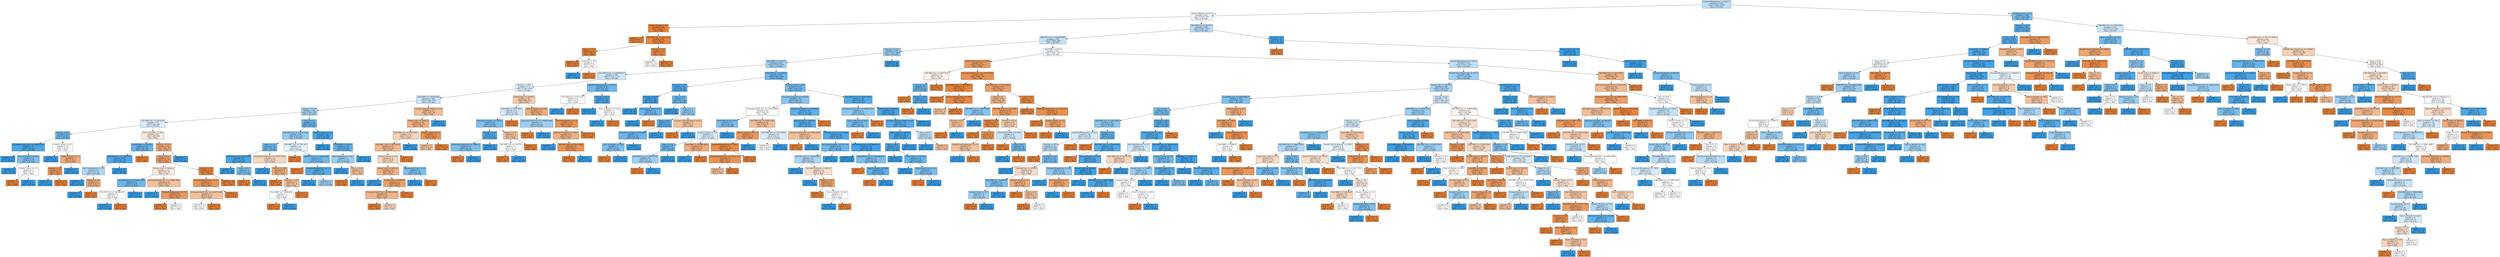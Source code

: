digraph Tree {
node [shape=box, style="filled", color="black"] ;
0 [label="NumberOfEmployees <= 2547.5\nsamples = 1433\nvalue = [909, 1349]\nclass = No Sale", fillcolor="#399de553"] ;
1 [label="Term in Months <= 0.5\nsamples = 975\nvalue = [729, 787]\nclass = No Sale", fillcolor="#399de513"] ;
0 -> 1 [labeldistance=2.5, labelangle=45, headlabel="True"] ;
2 [label="Product Group <= 2.5\nsamples = 146\nvalue = [228, 2]\nclass = Sale", fillcolor="#e58139fd"] ;
1 -> 2 ;
3 [label="samples = 110\nvalue = [176, 0]\nclass = Sale", fillcolor="#e58139ff"] ;
2 -> 3 ;
4 [label="X36 MRC List <= 2311.145\nsamples = 36\nvalue = [52, 2]\nclass = Sale", fillcolor="#e58139f5"] ;
2 -> 4 ;
5 [label="Type <= 17.5\nsamples = 26\nvalue = [40, 1]\nclass = Sale", fillcolor="#e58139f9"] ;
4 -> 5 ;
6 [label="samples = 24\nvalue = [39, 0]\nclass = Sale", fillcolor="#e58139ff"] ;
5 -> 6 ;
7 [label="Industry <= 4.0\nsamples = 2\nvalue = [1, 1]\nclass = Sale", fillcolor="#e5813900"] ;
5 -> 7 ;
8 [label="samples = 1\nvalue = [0, 1]\nclass = No Sale", fillcolor="#399de5ff"] ;
7 -> 8 ;
9 [label="samples = 1\nvalue = [1, 0]\nclass = Sale", fillcolor="#e58139ff"] ;
7 -> 9 ;
10 [label="Vertical <= 2.5\nsamples = 10\nvalue = [12, 1]\nclass = Sale", fillcolor="#e58139ea"] ;
4 -> 10 ;
11 [label="samples = 2\nvalue = [1, 1]\nclass = Sale", fillcolor="#e5813900"] ;
10 -> 11 ;
12 [label="samples = 8\nvalue = [11, 0]\nclass = Sale", fillcolor="#e58139ff"] ;
10 -> 12 ;
13 [label="X36 NRR List <= 6915.0\nsamples = 829\nvalue = [501, 785]\nclass = No Sale", fillcolor="#399de55c"] ;
1 -> 13 ;
14 [label="X36 NPV List <= 26138.8398\nsamples = 764\nvalue = [494, 698]\nclass = No Sale", fillcolor="#399de54b"] ;
13 -> 14 ;
15 [label="Industry <= 12.5\nsamples = 353\nvalue = [173, 361]\nclass = No Sale", fillcolor="#399de585"] ;
14 -> 15 ;
16 [label="Total BRR <= 47472.5\nsamples = 336\nvalue = [173, 333]\nclass = No Sale", fillcolor="#399de57b"] ;
15 -> 16 ;
17 [label="AnnualRevenue <= 36926100.0\nsamples = 203\nvalue = [133, 177]\nclass = No Sale", fillcolor="#399de53f"] ;
16 -> 17 ;
18 [label="Vertical <= 30.5\nsamples = 177\nvalue = [126, 150]\nclass = No Sale", fillcolor="#399de529"] ;
17 -> 18 ;
19 [label="Total BRR <= 24409.4746\nsamples = 148\nvalue = [98, 134]\nclass = No Sale", fillcolor="#399de545"] ;
18 -> 19 ;
20 [label="Industry <= 4.5\nsamples = 125\nvalue = [68, 120]\nclass = No Sale", fillcolor="#399de56e"] ;
19 -> 20 ;
21 [label="X36 NRR List <= 595.4583\nsamples = 79\nvalue = [56, 69]\nclass = No Sale", fillcolor="#399de530"] ;
20 -> 21 ;
22 [label="Vertical <= 3.5\nsamples = 27\nvalue = [8, 29]\nclass = No Sale", fillcolor="#399de5b9"] ;
21 -> 22 ;
23 [label="Estimated Build Cost <= 32416.8516\nsamples = 17\nvalue = [2, 23]\nclass = No Sale", fillcolor="#399de5e9"] ;
22 -> 23 ;
24 [label="samples = 12\nvalue = [0, 17]\nclass = No Sale", fillcolor="#399de5ff"] ;
23 -> 24 ;
25 [label="Term in Months <= 30.0\nsamples = 5\nvalue = [2, 6]\nclass = No Sale", fillcolor="#399de5aa"] ;
23 -> 25 ;
26 [label="samples = 3\nvalue = [0, 4]\nclass = No Sale", fillcolor="#399de5ff"] ;
25 -> 26 ;
27 [label="Product Group <= 1.5\nsamples = 2\nvalue = [2, 2]\nclass = Sale", fillcolor="#e5813900"] ;
25 -> 27 ;
28 [label="samples = 1\nvalue = [2, 0]\nclass = Sale", fillcolor="#e58139ff"] ;
27 -> 28 ;
29 [label="samples = 1\nvalue = [0, 2]\nclass = No Sale", fillcolor="#399de5ff"] ;
27 -> 29 ;
30 [label="Product Group <= 0.5\nsamples = 10\nvalue = [6, 6]\nclass = Sale", fillcolor="#e5813900"] ;
22 -> 30 ;
31 [label="samples = 3\nvalue = [0, 4]\nclass = No Sale", fillcolor="#399de5ff"] ;
30 -> 31 ;
32 [label="Product Group <= 7.5\nsamples = 7\nvalue = [6, 2]\nclass = Sale", fillcolor="#e58139aa"] ;
30 -> 32 ;
33 [label="Market <= 0.5\nsamples = 6\nvalue = [6, 1]\nclass = Sale", fillcolor="#e58139d4"] ;
32 -> 33 ;
34 [label="samples = 1\nvalue = [0, 1]\nclass = No Sale", fillcolor="#399de5ff"] ;
33 -> 34 ;
35 [label="samples = 5\nvalue = [6, 0]\nclass = Sale", fillcolor="#e58139ff"] ;
33 -> 35 ;
36 [label="samples = 1\nvalue = [0, 1]\nclass = No Sale", fillcolor="#399de5ff"] ;
32 -> 36 ;
37 [label="Term in Months <= 30.0\nsamples = 52\nvalue = [48, 40]\nclass = Sale", fillcolor="#e581392a"] ;
21 -> 37 ;
38 [label="Postal Code <= 80315.0\nsamples = 19\nvalue = [6, 27]\nclass = No Sale", fillcolor="#399de5c6"] ;
37 -> 38 ;
39 [label="X36 NRR List <= 1053.2275\nsamples = 18\nvalue = [3, 27]\nclass = No Sale", fillcolor="#399de5e3"] ;
38 -> 39 ;
40 [label="Net Classification <= 1.0\nsamples = 6\nvalue = [3, 5]\nclass = No Sale", fillcolor="#399de566"] ;
39 -> 40 ;
41 [label="samples = 3\nvalue = [0, 4]\nclass = No Sale", fillcolor="#399de5ff"] ;
40 -> 41 ;
42 [label="Market <= 0.5\nsamples = 3\nvalue = [3, 1]\nclass = Sale", fillcolor="#e58139aa"] ;
40 -> 42 ;
43 [label="samples = 1\nvalue = [0, 1]\nclass = No Sale", fillcolor="#399de5ff"] ;
42 -> 43 ;
44 [label="samples = 2\nvalue = [3, 0]\nclass = Sale", fillcolor="#e58139ff"] ;
42 -> 44 ;
45 [label="samples = 12\nvalue = [0, 22]\nclass = No Sale", fillcolor="#399de5ff"] ;
39 -> 45 ;
46 [label="samples = 1\nvalue = [3, 0]\nclass = Sale", fillcolor="#e58139ff"] ;
38 -> 46 ;
47 [label="Vertical <= 12.5\nsamples = 33\nvalue = [42, 13]\nclass = Sale", fillcolor="#e58139b0"] ;
37 -> 47 ;
48 [label="State <= 1.5\nsamples = 31\nvalue = [42, 10]\nclass = Sale", fillcolor="#e58139c2"] ;
47 -> 48 ;
49 [label="Postal Code <= 30344.0\nsamples = 13\nvalue = [11, 9]\nclass = Sale", fillcolor="#e581392e"] ;
48 -> 49 ;
50 [label="AnnualRevenue <= 70284.9766\nsamples = 4\nvalue = [1, 4]\nclass = No Sale", fillcolor="#399de5bf"] ;
49 -> 50 ;
51 [label="X36 NPV List <= 16120.5547\nsamples = 2\nvalue = [1, 1]\nclass = Sale", fillcolor="#e5813900"] ;
50 -> 51 ;
52 [label="samples = 1\nvalue = [0, 1]\nclass = No Sale", fillcolor="#399de5ff"] ;
51 -> 52 ;
53 [label="samples = 1\nvalue = [1, 0]\nclass = Sale", fillcolor="#e58139ff"] ;
51 -> 53 ;
54 [label="samples = 2\nvalue = [0, 3]\nclass = No Sale", fillcolor="#399de5ff"] ;
50 -> 54 ;
55 [label="Estimated Build Cost <= 23465.7246\nsamples = 9\nvalue = [10, 5]\nclass = Sale", fillcolor="#e581397f"] ;
49 -> 55 ;
56 [label="samples = 3\nvalue = [0, 3]\nclass = No Sale", fillcolor="#399de5ff"] ;
55 -> 56 ;
57 [label="NumberOfEmployees <= 57.5\nsamples = 6\nvalue = [10, 2]\nclass = Sale", fillcolor="#e58139cc"] ;
55 -> 57 ;
58 [label="samples = 4\nvalue = [8, 0]\nclass = Sale", fillcolor="#e58139ff"] ;
57 -> 58 ;
59 [label="samples = 2\nvalue = [2, 2]\nclass = Sale", fillcolor="#e5813900"] ;
57 -> 59 ;
60 [label="Vertical <= 2.5\nsamples = 18\nvalue = [31, 1]\nclass = Sale", fillcolor="#e58139f7"] ;
48 -> 60 ;
61 [label="NumberOfEmployees <= 5.5\nsamples = 5\nvalue = [6, 1]\nclass = Sale", fillcolor="#e58139d4"] ;
60 -> 61 ;
62 [label="Estimated Build Cost <= 21457.3496\nsamples = 3\nvalue = [2, 1]\nclass = Sale", fillcolor="#e581397f"] ;
61 -> 62 ;
63 [label="samples = 2\nvalue = [1, 1]\nclass = Sale", fillcolor="#e5813900"] ;
62 -> 63 ;
64 [label="samples = 1\nvalue = [1, 0]\nclass = Sale", fillcolor="#e58139ff"] ;
62 -> 64 ;
65 [label="samples = 2\nvalue = [4, 0]\nclass = Sale", fillcolor="#e58139ff"] ;
61 -> 65 ;
66 [label="samples = 13\nvalue = [25, 0]\nclass = Sale", fillcolor="#e58139ff"] ;
60 -> 66 ;
67 [label="samples = 2\nvalue = [0, 3]\nclass = No Sale", fillcolor="#399de5ff"] ;
47 -> 67 ;
68 [label="City <= 5.5\nsamples = 46\nvalue = [12, 51]\nclass = No Sale", fillcolor="#399de5c3"] ;
20 -> 68 ;
69 [label="X36 NPV List <= 13412.2129\nsamples = 23\nvalue = [10, 22]\nclass = No Sale", fillcolor="#399de58b"] ;
68 -> 69 ;
70 [label="State <= 1.5\nsamples = 14\nvalue = [4, 15]\nclass = No Sale", fillcolor="#399de5bb"] ;
69 -> 70 ;
71 [label="X36 NPV List <= 4550.9751\nsamples = 9\nvalue = [1, 13]\nclass = No Sale", fillcolor="#399de5eb"] ;
70 -> 71 ;
72 [label="samples = 6\nvalue = [0, 10]\nclass = No Sale", fillcolor="#399de5ff"] ;
71 -> 72 ;
73 [label="State <= 0.5\nsamples = 3\nvalue = [1, 3]\nclass = No Sale", fillcolor="#399de5aa"] ;
71 -> 73 ;
74 [label="samples = 1\nvalue = [1, 0]\nclass = Sale", fillcolor="#e58139ff"] ;
73 -> 74 ;
75 [label="samples = 2\nvalue = [0, 3]\nclass = No Sale", fillcolor="#399de5ff"] ;
73 -> 75 ;
76 [label="Estimated Build Cost <= 24757.1992\nsamples = 5\nvalue = [3, 2]\nclass = Sale", fillcolor="#e5813955"] ;
70 -> 76 ;
77 [label="samples = 1\nvalue = [0, 1]\nclass = No Sale", fillcolor="#399de5ff"] ;
76 -> 77 ;
78 [label="Vertical <= 16.0\nsamples = 4\nvalue = [3, 1]\nclass = Sale", fillcolor="#e58139aa"] ;
76 -> 78 ;
79 [label="samples = 1\nvalue = [1, 0]\nclass = Sale", fillcolor="#e58139ff"] ;
78 -> 79 ;
80 [label="Industry <= 8.5\nsamples = 3\nvalue = [2, 1]\nclass = Sale", fillcolor="#e581397f"] ;
78 -> 80 ;
81 [label="Total BRR <= 11468.3652\nsamples = 2\nvalue = [1, 1]\nclass = Sale", fillcolor="#e5813900"] ;
80 -> 81 ;
82 [label="samples = 1\nvalue = [1, 0]\nclass = Sale", fillcolor="#e58139ff"] ;
81 -> 82 ;
83 [label="samples = 1\nvalue = [0, 1]\nclass = No Sale", fillcolor="#399de5ff"] ;
81 -> 83 ;
84 [label="samples = 1\nvalue = [1, 0]\nclass = Sale", fillcolor="#e58139ff"] ;
80 -> 84 ;
85 [label="X36 MRC List <= 781.365\nsamples = 9\nvalue = [6, 7]\nclass = No Sale", fillcolor="#399de524"] ;
69 -> 85 ;
86 [label="samples = 2\nvalue = [4, 0]\nclass = Sale", fillcolor="#e58139ff"] ;
85 -> 86 ;
87 [label="X36 NPV List <= 15390.1348\nsamples = 7\nvalue = [2, 7]\nclass = No Sale", fillcolor="#399de5b6"] ;
85 -> 87 ;
88 [label="samples = 1\nvalue = [1, 0]\nclass = Sale", fillcolor="#e58139ff"] ;
87 -> 88 ;
89 [label="NumberOfEmployees <= 1.5\nsamples = 6\nvalue = [1, 7]\nclass = No Sale", fillcolor="#399de5db"] ;
87 -> 89 ;
90 [label="samples = 4\nvalue = [0, 5]\nclass = No Sale", fillcolor="#399de5ff"] ;
89 -> 90 ;
91 [label="samples = 2\nvalue = [1, 2]\nclass = No Sale", fillcolor="#399de57f"] ;
89 -> 91 ;
92 [label="Product Group <= 1.0\nsamples = 23\nvalue = [2, 29]\nclass = No Sale", fillcolor="#399de5ed"] ;
68 -> 92 ;
93 [label="samples = 13\nvalue = [0, 19]\nclass = No Sale", fillcolor="#399de5ff"] ;
92 -> 93 ;
94 [label="Total BRR <= 3335.0\nsamples = 10\nvalue = [2, 10]\nclass = No Sale", fillcolor="#399de5cc"] ;
92 -> 94 ;
95 [label="Net Classification <= 0.5\nsamples = 5\nvalue = [2, 4]\nclass = No Sale", fillcolor="#399de57f"] ;
94 -> 95 ;
96 [label="samples = 2\nvalue = [0, 3]\nclass = No Sale", fillcolor="#399de5ff"] ;
95 -> 96 ;
97 [label="City <= 20.0\nsamples = 3\nvalue = [2, 1]\nclass = Sale", fillcolor="#e581397f"] ;
95 -> 97 ;
98 [label="samples = 2\nvalue = [2, 0]\nclass = Sale", fillcolor="#e58139ff"] ;
97 -> 98 ;
99 [label="samples = 1\nvalue = [0, 1]\nclass = No Sale", fillcolor="#399de5ff"] ;
97 -> 99 ;
100 [label="samples = 5\nvalue = [0, 6]\nclass = No Sale", fillcolor="#399de5ff"] ;
94 -> 100 ;
101 [label="On Zayo Network Status <= 0.5\nsamples = 23\nvalue = [30, 14]\nclass = Sale", fillcolor="#e5813988"] ;
19 -> 101 ;
102 [label="Postal Code <= 75243.5\nsamples = 22\nvalue = [30, 11]\nclass = Sale", fillcolor="#e58139a1"] ;
101 -> 102 ;
103 [label="X36 NRR List <= 2259.3391\nsamples = 13\nvalue = [14, 9]\nclass = Sale", fillcolor="#e581395b"] ;
102 -> 103 ;
104 [label="X36 MRC List <= 2497.0579\nsamples = 11\nvalue = [14, 6]\nclass = Sale", fillcolor="#e5813992"] ;
103 -> 104 ;
105 [label="Product Group <= 1.0\nsamples = 9\nvalue = [9, 6]\nclass = Sale", fillcolor="#e5813955"] ;
104 -> 105 ;
106 [label="Postal Code <= 30073.0\nsamples = 6\nvalue = [8, 3]\nclass = Sale", fillcolor="#e581399f"] ;
105 -> 106 ;
107 [label="samples = 1\nvalue = [0, 1]\nclass = No Sale", fillcolor="#399de5ff"] ;
106 -> 107 ;
108 [label="Postal Code <= 30304.0\nsamples = 5\nvalue = [8, 2]\nclass = Sale", fillcolor="#e58139bf"] ;
106 -> 108 ;
109 [label="Estimated Build Cost <= 18312.6992\nsamples = 3\nvalue = [5, 2]\nclass = Sale", fillcolor="#e5813999"] ;
108 -> 109 ;
110 [label="samples = 1\nvalue = [2, 0]\nclass = Sale", fillcolor="#e58139ff"] ;
109 -> 110 ;
111 [label="samples = 2\nvalue = [3, 2]\nclass = Sale", fillcolor="#e5813955"] ;
109 -> 111 ;
112 [label="samples = 2\nvalue = [3, 0]\nclass = Sale", fillcolor="#e58139ff"] ;
108 -> 112 ;
113 [label="Opportunity Type <= 5.0\nsamples = 3\nvalue = [1, 3]\nclass = No Sale", fillcolor="#399de5aa"] ;
105 -> 113 ;
114 [label="samples = 2\nvalue = [0, 3]\nclass = No Sale", fillcolor="#399de5ff"] ;
113 -> 114 ;
115 [label="samples = 1\nvalue = [1, 0]\nclass = Sale", fillcolor="#e58139ff"] ;
113 -> 115 ;
116 [label="samples = 2\nvalue = [5, 0]\nclass = Sale", fillcolor="#e58139ff"] ;
104 -> 116 ;
117 [label="samples = 2\nvalue = [0, 3]\nclass = No Sale", fillcolor="#399de5ff"] ;
103 -> 117 ;
118 [label="Product Group <= 1.0\nsamples = 9\nvalue = [16, 2]\nclass = Sale", fillcolor="#e58139df"] ;
102 -> 118 ;
119 [label="samples = 3\nvalue = [4, 2]\nclass = Sale", fillcolor="#e581397f"] ;
118 -> 119 ;
120 [label="samples = 6\nvalue = [12, 0]\nclass = Sale", fillcolor="#e58139ff"] ;
118 -> 120 ;
121 [label="samples = 1\nvalue = [0, 3]\nclass = No Sale", fillcolor="#399de5ff"] ;
101 -> 121 ;
122 [label="Postal Code <= 75204.5\nsamples = 29\nvalue = [28, 16]\nclass = Sale", fillcolor="#e581396d"] ;
18 -> 122 ;
123 [label="Total BRR <= 8618.0801\nsamples = 12\nvalue = [7, 9]\nclass = No Sale", fillcolor="#399de539"] ;
122 -> 123 ;
124 [label="Network Proximity <= 299.15\nsamples = 9\nvalue = [3, 9]\nclass = No Sale", fillcolor="#399de5aa"] ;
123 -> 124 ;
125 [label="Market <= 1.0\nsamples = 6\nvalue = [1, 8]\nclass = No Sale", fillcolor="#399de5df"] ;
124 -> 125 ;
126 [label="Estimated Build Cost <= 18661.0\nsamples = 2\nvalue = [1, 3]\nclass = No Sale", fillcolor="#399de5aa"] ;
125 -> 126 ;
127 [label="samples = 1\nvalue = [1, 0]\nclass = Sale", fillcolor="#e58139ff"] ;
126 -> 127 ;
128 [label="samples = 1\nvalue = [0, 3]\nclass = No Sale", fillcolor="#399de5ff"] ;
126 -> 128 ;
129 [label="samples = 4\nvalue = [0, 5]\nclass = No Sale", fillcolor="#399de5ff"] ;
125 -> 129 ;
130 [label="Market <= 1.0\nsamples = 3\nvalue = [2, 1]\nclass = Sale", fillcolor="#e581397f"] ;
124 -> 130 ;
131 [label="X36 MRC List <= 318.75\nsamples = 2\nvalue = [1, 1]\nclass = Sale", fillcolor="#e5813900"] ;
130 -> 131 ;
132 [label="samples = 1\nvalue = [1, 0]\nclass = Sale", fillcolor="#e58139ff"] ;
131 -> 132 ;
133 [label="samples = 1\nvalue = [0, 1]\nclass = No Sale", fillcolor="#399de5ff"] ;
131 -> 133 ;
134 [label="samples = 1\nvalue = [1, 0]\nclass = Sale", fillcolor="#e58139ff"] ;
130 -> 134 ;
135 [label="samples = 3\nvalue = [4, 0]\nclass = Sale", fillcolor="#e58139ff"] ;
123 -> 135 ;
136 [label="Term in Months <= 30.0\nsamples = 17\nvalue = [21, 7]\nclass = Sale", fillcolor="#e58139aa"] ;
122 -> 136 ;
137 [label="Estimated Build Cost <= 20084.6484\nsamples = 3\nvalue = [2, 4]\nclass = No Sale", fillcolor="#399de57f"] ;
136 -> 137 ;
138 [label="samples = 1\nvalue = [2, 0]\nclass = Sale", fillcolor="#e58139ff"] ;
137 -> 138 ;
139 [label="samples = 2\nvalue = [0, 4]\nclass = No Sale", fillcolor="#399de5ff"] ;
137 -> 139 ;
140 [label="Net Classification <= 1.0\nsamples = 14\nvalue = [19, 3]\nclass = Sale", fillcolor="#e58139d7"] ;
136 -> 140 ;
141 [label="Network Proximity <= 96.61\nsamples = 8\nvalue = [8, 3]\nclass = Sale", fillcolor="#e581399f"] ;
140 -> 141 ;
142 [label="samples = 1\nvalue = [0, 2]\nclass = No Sale", fillcolor="#399de5ff"] ;
141 -> 142 ;
143 [label="X36 NPV List <= 15371.2324\nsamples = 7\nvalue = [8, 1]\nclass = Sale", fillcolor="#e58139df"] ;
141 -> 143 ;
144 [label="samples = 6\nvalue = [8, 0]\nclass = Sale", fillcolor="#e58139ff"] ;
143 -> 144 ;
145 [label="samples = 1\nvalue = [0, 1]\nclass = No Sale", fillcolor="#399de5ff"] ;
143 -> 145 ;
146 [label="samples = 6\nvalue = [11, 0]\nclass = Sale", fillcolor="#e58139ff"] ;
140 -> 146 ;
147 [label="DandB Total Employees <= 527.0\nsamples = 26\nvalue = [7, 27]\nclass = No Sale", fillcolor="#399de5bd"] ;
17 -> 147 ;
148 [label="X36 NRR List <= 672.2917\nsamples = 8\nvalue = [5, 5]\nclass = Sale", fillcolor="#e5813900"] ;
147 -> 148 ;
149 [label="samples = 3\nvalue = [0, 5]\nclass = No Sale", fillcolor="#399de5ff"] ;
148 -> 149 ;
150 [label="samples = 5\nvalue = [5, 0]\nclass = Sale", fillcolor="#e58139ff"] ;
148 -> 150 ;
151 [label="Vertical <= 32.5\nsamples = 18\nvalue = [2, 22]\nclass = No Sale", fillcolor="#399de5e8"] ;
147 -> 151 ;
152 [label="samples = 15\nvalue = [0, 20]\nclass = No Sale", fillcolor="#399de5ff"] ;
151 -> 152 ;
153 [label="Term in Months <= 24.0\nsamples = 3\nvalue = [2, 2]\nclass = Sale", fillcolor="#e5813900"] ;
151 -> 153 ;
154 [label="samples = 1\nvalue = [0, 2]\nclass = No Sale", fillcolor="#399de5ff"] ;
153 -> 154 ;
155 [label="samples = 2\nvalue = [2, 0]\nclass = Sale", fillcolor="#e58139ff"] ;
153 -> 155 ;
156 [label="X36 NRR List <= 898.95\nsamples = 133\nvalue = [40, 156]\nclass = No Sale", fillcolor="#399de5be"] ;
16 -> 156 ;
157 [label="Industry <= 6.5\nsamples = 23\nvalue = [4, 32]\nclass = No Sale", fillcolor="#399de5df"] ;
156 -> 157 ;
158 [label="Vertical <= 25.0\nsamples = 12\nvalue = [1, 20]\nclass = No Sale", fillcolor="#399de5f2"] ;
157 -> 158 ;
159 [label="samples = 10\nvalue = [0, 16]\nclass = No Sale", fillcolor="#399de5ff"] ;
158 -> 159 ;
160 [label="Opportunity Type <= 0.5\nsamples = 2\nvalue = [1, 4]\nclass = No Sale", fillcolor="#399de5bf"] ;
158 -> 160 ;
161 [label="samples = 1\nvalue = [0, 4]\nclass = No Sale", fillcolor="#399de5ff"] ;
160 -> 161 ;
162 [label="samples = 1\nvalue = [1, 0]\nclass = Sale", fillcolor="#e58139ff"] ;
160 -> 162 ;
163 [label="Type <= 0.5\nsamples = 11\nvalue = [3, 12]\nclass = No Sale", fillcolor="#399de5bf"] ;
157 -> 163 ;
164 [label="samples = 2\nvalue = [0, 5]\nclass = No Sale", fillcolor="#399de5ff"] ;
163 -> 164 ;
165 [label="State <= 1.5\nsamples = 9\nvalue = [3, 7]\nclass = No Sale", fillcolor="#399de592"] ;
163 -> 165 ;
166 [label="State <= 0.5\nsamples = 6\nvalue = [1, 6]\nclass = No Sale", fillcolor="#399de5d4"] ;
165 -> 166 ;
167 [label="Network Proximity <= 992.665\nsamples = 4\nvalue = [1, 4]\nclass = No Sale", fillcolor="#399de5bf"] ;
166 -> 167 ;
168 [label="Term in Months <= 30.0\nsamples = 3\nvalue = [1, 3]\nclass = No Sale", fillcolor="#399de5aa"] ;
167 -> 168 ;
169 [label="samples = 1\nvalue = [1, 0]\nclass = Sale", fillcolor="#e58139ff"] ;
168 -> 169 ;
170 [label="samples = 2\nvalue = [0, 3]\nclass = No Sale", fillcolor="#399de5ff"] ;
168 -> 170 ;
171 [label="samples = 1\nvalue = [0, 1]\nclass = No Sale", fillcolor="#399de5ff"] ;
167 -> 171 ;
172 [label="samples = 2\nvalue = [0, 2]\nclass = No Sale", fillcolor="#399de5ff"] ;
166 -> 172 ;
173 [label="On Zayo Network Status <= 0.5\nsamples = 3\nvalue = [2, 1]\nclass = Sale", fillcolor="#e581397f"] ;
165 -> 173 ;
174 [label="samples = 2\nvalue = [2, 0]\nclass = Sale", fillcolor="#e58139ff"] ;
173 -> 174 ;
175 [label="samples = 1\nvalue = [0, 1]\nclass = No Sale", fillcolor="#399de5ff"] ;
173 -> 175 ;
176 [label="Product Group <= 2.5\nsamples = 110\nvalue = [36, 124]\nclass = No Sale", fillcolor="#399de5b5"] ;
156 -> 176 ;
177 [label="Network Proximity <= 113.605\nsamples = 70\nvalue = [30, 77]\nclass = No Sale", fillcolor="#399de59c"] ;
176 -> 177 ;
178 [label="Estimated Build Cost <= 15755.5996\nsamples = 23\nvalue = [19, 19]\nclass = Sale", fillcolor="#e5813900"] ;
177 -> 178 ;
179 [label="Total BRR <= 877479.0\nsamples = 11\nvalue = [4, 12]\nclass = No Sale", fillcolor="#399de5aa"] ;
178 -> 179 ;
180 [label="Product Group <= 1.0\nsamples = 7\nvalue = [4, 5]\nclass = No Sale", fillcolor="#399de533"] ;
179 -> 180 ;
181 [label="State <= 1.0\nsamples = 4\nvalue = [1, 4]\nclass = No Sale", fillcolor="#399de5bf"] ;
180 -> 181 ;
182 [label="X36 NPV List <= 21570.1152\nsamples = 2\nvalue = [1, 2]\nclass = No Sale", fillcolor="#399de57f"] ;
181 -> 182 ;
183 [label="samples = 1\nvalue = [1, 0]\nclass = Sale", fillcolor="#e58139ff"] ;
182 -> 183 ;
184 [label="samples = 1\nvalue = [0, 2]\nclass = No Sale", fillcolor="#399de5ff"] ;
182 -> 184 ;
185 [label="samples = 2\nvalue = [0, 2]\nclass = No Sale", fillcolor="#399de5ff"] ;
181 -> 185 ;
186 [label="Total BRR <= 103382.2656\nsamples = 3\nvalue = [3, 1]\nclass = Sale", fillcolor="#e58139aa"] ;
180 -> 186 ;
187 [label="samples = 1\nvalue = [0, 1]\nclass = No Sale", fillcolor="#399de5ff"] ;
186 -> 187 ;
188 [label="samples = 2\nvalue = [3, 0]\nclass = Sale", fillcolor="#e58139ff"] ;
186 -> 188 ;
189 [label="samples = 4\nvalue = [0, 7]\nclass = No Sale", fillcolor="#399de5ff"] ;
179 -> 189 ;
190 [label="X36 NRR List <= 1944.1785\nsamples = 12\nvalue = [15, 7]\nclass = Sale", fillcolor="#e5813988"] ;
178 -> 190 ;
191 [label="Term in Months <= 37.0\nsamples = 7\nvalue = [11, 2]\nclass = Sale", fillcolor="#e58139d1"] ;
190 -> 191 ;
192 [label="NumberOfEmployees <= 306.0\nsamples = 6\nvalue = [11, 1]\nclass = Sale", fillcolor="#e58139e8"] ;
191 -> 192 ;
193 [label="Estimated Build Cost <= 16311.125\nsamples = 4\nvalue = [7, 1]\nclass = Sale", fillcolor="#e58139db"] ;
192 -> 193 ;
194 [label="samples = 2\nvalue = [2, 1]\nclass = Sale", fillcolor="#e581397f"] ;
193 -> 194 ;
195 [label="samples = 2\nvalue = [5, 0]\nclass = Sale", fillcolor="#e58139ff"] ;
193 -> 195 ;
196 [label="samples = 2\nvalue = [4, 0]\nclass = Sale", fillcolor="#e58139ff"] ;
192 -> 196 ;
197 [label="samples = 1\nvalue = [0, 1]\nclass = No Sale", fillcolor="#399de5ff"] ;
191 -> 197 ;
198 [label="X36 NRR List <= 2574.5356\nsamples = 5\nvalue = [4, 5]\nclass = No Sale", fillcolor="#399de533"] ;
190 -> 198 ;
199 [label="samples = 4\nvalue = [4, 4]\nclass = Sale", fillcolor="#e5813900"] ;
198 -> 199 ;
200 [label="samples = 1\nvalue = [0, 1]\nclass = No Sale", fillcolor="#399de5ff"] ;
198 -> 200 ;
201 [label="Network Proximity <= 2955.925\nsamples = 47\nvalue = [11, 58]\nclass = No Sale", fillcolor="#399de5cf"] ;
177 -> 201 ;
202 [label="Postal Code <= 30014.5\nsamples = 45\nvalue = [8, 58]\nclass = No Sale", fillcolor="#399de5dc"] ;
201 -> 202 ;
203 [label="Estimated Build Cost <= 30002.8008\nsamples = 2\nvalue = [2, 1]\nclass = Sale", fillcolor="#e581397f"] ;
202 -> 203 ;
204 [label="samples = 1\nvalue = [2, 0]\nclass = Sale", fillcolor="#e58139ff"] ;
203 -> 204 ;
205 [label="samples = 1\nvalue = [0, 1]\nclass = No Sale", fillcolor="#399de5ff"] ;
203 -> 205 ;
206 [label="X36 MRC List <= 1776.2166\nsamples = 43\nvalue = [6, 57]\nclass = No Sale", fillcolor="#399de5e4"] ;
202 -> 206 ;
207 [label="Network Proximity <= 431.725\nsamples = 12\nvalue = [4, 15]\nclass = No Sale", fillcolor="#399de5bb"] ;
206 -> 207 ;
208 [label="X36 NPV List <= 17282.4297\nsamples = 9\nvalue = [4, 7]\nclass = No Sale", fillcolor="#399de56d"] ;
207 -> 208 ;
209 [label="samples = 3\nvalue = [0, 4]\nclass = No Sale", fillcolor="#399de5ff"] ;
208 -> 209 ;
210 [label="Network Proximity <= 263.07\nsamples = 6\nvalue = [4, 3]\nclass = Sale", fillcolor="#e5813940"] ;
208 -> 210 ;
211 [label="samples = 2\nvalue = [0, 2]\nclass = No Sale", fillcolor="#399de5ff"] ;
210 -> 211 ;
212 [label="Industry <= 6.5\nsamples = 4\nvalue = [4, 1]\nclass = Sale", fillcolor="#e58139bf"] ;
210 -> 212 ;
213 [label="samples = 2\nvalue = [3, 0]\nclass = Sale", fillcolor="#e58139ff"] ;
212 -> 213 ;
214 [label="Term in Months <= 24.0\nsamples = 2\nvalue = [1, 1]\nclass = Sale", fillcolor="#e5813900"] ;
212 -> 214 ;
215 [label="samples = 1\nvalue = [0, 1]\nclass = No Sale", fillcolor="#399de5ff"] ;
214 -> 215 ;
216 [label="samples = 1\nvalue = [1, 0]\nclass = Sale", fillcolor="#e58139ff"] ;
214 -> 216 ;
217 [label="samples = 3\nvalue = [0, 8]\nclass = No Sale", fillcolor="#399de5ff"] ;
207 -> 217 ;
218 [label="AnnualRevenue <= 515569376.0\nsamples = 31\nvalue = [2, 42]\nclass = No Sale", fillcolor="#399de5f3"] ;
206 -> 218 ;
219 [label="samples = 24\nvalue = [0, 36]\nclass = No Sale", fillcolor="#399de5ff"] ;
218 -> 219 ;
220 [label="AnnualRevenue <= 781084032.0\nsamples = 7\nvalue = [2, 6]\nclass = No Sale", fillcolor="#399de5aa"] ;
218 -> 220 ;
221 [label="samples = 1\nvalue = [1, 0]\nclass = Sale", fillcolor="#e58139ff"] ;
220 -> 221 ;
222 [label="Term in Months <= 30.0\nsamples = 6\nvalue = [1, 6]\nclass = No Sale", fillcolor="#399de5d4"] ;
220 -> 222 ;
223 [label="samples = 1\nvalue = [1, 0]\nclass = Sale", fillcolor="#e58139ff"] ;
222 -> 223 ;
224 [label="samples = 5\nvalue = [0, 6]\nclass = No Sale", fillcolor="#399de5ff"] ;
222 -> 224 ;
225 [label="samples = 2\nvalue = [3, 0]\nclass = Sale", fillcolor="#e58139ff"] ;
201 -> 225 ;
226 [label="AnnualRevenue <= 16457509.0\nsamples = 40\nvalue = [6, 47]\nclass = No Sale", fillcolor="#399de5de"] ;
176 -> 226 ;
227 [label="Estimated Build Cost <= 82662.5781\nsamples = 7\nvalue = [3, 7]\nclass = No Sale", fillcolor="#399de592"] ;
226 -> 227 ;
228 [label="Term in Months <= 24.0\nsamples = 6\nvalue = [2, 7]\nclass = No Sale", fillcolor="#399de5b6"] ;
227 -> 228 ;
229 [label="samples = 1\nvalue = [2, 0]\nclass = Sale", fillcolor="#e58139ff"] ;
228 -> 229 ;
230 [label="samples = 5\nvalue = [0, 7]\nclass = No Sale", fillcolor="#399de5ff"] ;
228 -> 230 ;
231 [label="samples = 1\nvalue = [1, 0]\nclass = Sale", fillcolor="#e58139ff"] ;
227 -> 231 ;
232 [label="Postal Code <= 80104.0\nsamples = 33\nvalue = [3, 40]\nclass = No Sale", fillcolor="#399de5ec"] ;
226 -> 232 ;
233 [label="On Zayo Network Status <= 1.0\nsamples = 18\nvalue = [3, 21]\nclass = No Sale", fillcolor="#399de5db"] ;
232 -> 233 ;
234 [label="Postal Code <= 76065.5\nsamples = 14\nvalue = [1, 18]\nclass = No Sale", fillcolor="#399de5f1"] ;
233 -> 234 ;
235 [label="City <= 36.5\nsamples = 9\nvalue = [1, 10]\nclass = No Sale", fillcolor="#399de5e6"] ;
234 -> 235 ;
236 [label="samples = 6\nvalue = [0, 6]\nclass = No Sale", fillcolor="#399de5ff"] ;
235 -> 236 ;
237 [label="Postal Code <= 75536.5\nsamples = 3\nvalue = [1, 4]\nclass = No Sale", fillcolor="#399de5bf"] ;
235 -> 237 ;
238 [label="samples = 1\nvalue = [0, 1]\nclass = No Sale", fillcolor="#399de5ff"] ;
237 -> 238 ;
239 [label="Opportunity Type <= 0.5\nsamples = 2\nvalue = [1, 3]\nclass = No Sale", fillcolor="#399de5aa"] ;
237 -> 239 ;
240 [label="samples = 1\nvalue = [1, 0]\nclass = Sale", fillcolor="#e58139ff"] ;
239 -> 240 ;
241 [label="samples = 1\nvalue = [0, 3]\nclass = No Sale", fillcolor="#399de5ff"] ;
239 -> 241 ;
242 [label="samples = 5\nvalue = [0, 8]\nclass = No Sale", fillcolor="#399de5ff"] ;
234 -> 242 ;
243 [label="City <= 32.5\nsamples = 4\nvalue = [2, 3]\nclass = No Sale", fillcolor="#399de555"] ;
233 -> 243 ;
244 [label="samples = 2\nvalue = [0, 2]\nclass = No Sale", fillcolor="#399de5ff"] ;
243 -> 244 ;
245 [label="samples = 2\nvalue = [2, 1]\nclass = Sale", fillcolor="#e581397f"] ;
243 -> 245 ;
246 [label="samples = 15\nvalue = [0, 19]\nclass = No Sale", fillcolor="#399de5ff"] ;
232 -> 246 ;
247 [label="samples = 17\nvalue = [0, 28]\nclass = No Sale", fillcolor="#399de5ff"] ;
15 -> 247 ;
248 [label="Total BRR <= 433.5\nsamples = 411\nvalue = [321, 337]\nclass = No Sale", fillcolor="#399de50c"] ;
14 -> 248 ;
249 [label="Network Proximity <= 93.03\nsamples = 81\nvalue = [106, 21]\nclass = Sale", fillcolor="#e58139cc"] ;
248 -> 249 ;
250 [label="X36 MRC List <= 4054.624\nsamples = 13\nvalue = [10, 9]\nclass = Sale", fillcolor="#e5813919"] ;
249 -> 250 ;
251 [label="City <= 4.5\nsamples = 8\nvalue = [2, 9]\nclass = No Sale", fillcolor="#399de5c6"] ;
250 -> 251 ;
252 [label="samples = 1\nvalue = [1, 0]\nclass = Sale", fillcolor="#e58139ff"] ;
251 -> 252 ;
253 [label="Market <= 0.5\nsamples = 7\nvalue = [1, 9]\nclass = No Sale", fillcolor="#399de5e3"] ;
251 -> 253 ;
254 [label="samples = 1\nvalue = [1, 0]\nclass = Sale", fillcolor="#e58139ff"] ;
253 -> 254 ;
255 [label="samples = 6\nvalue = [0, 9]\nclass = No Sale", fillcolor="#399de5ff"] ;
253 -> 255 ;
256 [label="samples = 5\nvalue = [8, 0]\nclass = Sale", fillcolor="#e58139ff"] ;
250 -> 256 ;
257 [label="Estimated Build Cost <= 25770.6758\nsamples = 68\nvalue = [96, 12]\nclass = Sale", fillcolor="#e58139df"] ;
249 -> 257 ;
258 [label="AnnualRevenue <= 5956260.0\nsamples = 31\nvalue = [50, 1]\nclass = Sale", fillcolor="#e58139fa"] ;
257 -> 258 ;
259 [label="samples = 21\nvalue = [35, 0]\nclass = Sale", fillcolor="#e58139ff"] ;
258 -> 259 ;
260 [label="NumberOfEmployees <= 26.0\nsamples = 10\nvalue = [15, 1]\nclass = Sale", fillcolor="#e58139ee"] ;
258 -> 260 ;
261 [label="samples = 2\nvalue = [2, 1]\nclass = Sale", fillcolor="#e581397f"] ;
260 -> 261 ;
262 [label="samples = 8\nvalue = [13, 0]\nclass = Sale", fillcolor="#e58139ff"] ;
260 -> 262 ;
263 [label="X36 MRC List <= 3778.8464\nsamples = 37\nvalue = [46, 11]\nclass = Sale", fillcolor="#e58139c2"] ;
257 -> 263 ;
264 [label="Type <= 0.5\nsamples = 24\nvalue = [24, 10]\nclass = Sale", fillcolor="#e5813995"] ;
263 -> 264 ;
265 [label="X36 MRC List <= 1915.8394\nsamples = 5\nvalue = [2, 5]\nclass = No Sale", fillcolor="#399de599"] ;
264 -> 265 ;
266 [label="Vertical <= 8.5\nsamples = 2\nvalue = [2, 1]\nclass = Sale", fillcolor="#e581397f"] ;
265 -> 266 ;
267 [label="samples = 1\nvalue = [2, 0]\nclass = Sale", fillcolor="#e58139ff"] ;
266 -> 267 ;
268 [label="samples = 1\nvalue = [0, 1]\nclass = No Sale", fillcolor="#399de5ff"] ;
266 -> 268 ;
269 [label="samples = 3\nvalue = [0, 4]\nclass = No Sale", fillcolor="#399de5ff"] ;
265 -> 269 ;
270 [label="X36 MRC List <= 2722.3601\nsamples = 19\nvalue = [22, 5]\nclass = Sale", fillcolor="#e58139c5"] ;
264 -> 270 ;
271 [label="Vertical <= 16.5\nsamples = 10\nvalue = [15, 1]\nclass = Sale", fillcolor="#e58139ee"] ;
270 -> 271 ;
272 [label="samples = 6\nvalue = [9, 0]\nclass = Sale", fillcolor="#e58139ff"] ;
271 -> 272 ;
273 [label="City <= 12.5\nsamples = 4\nvalue = [6, 1]\nclass = Sale", fillcolor="#e58139d4"] ;
271 -> 273 ;
274 [label="DandB Total Employees <= 2.0\nsamples = 2\nvalue = [2, 1]\nclass = Sale", fillcolor="#e581397f"] ;
273 -> 274 ;
275 [label="samples = 1\nvalue = [0, 1]\nclass = No Sale", fillcolor="#399de5ff"] ;
274 -> 275 ;
276 [label="samples = 1\nvalue = [2, 0]\nclass = Sale", fillcolor="#e58139ff"] ;
274 -> 276 ;
277 [label="samples = 2\nvalue = [4, 0]\nclass = Sale", fillcolor="#e58139ff"] ;
273 -> 277 ;
278 [label="Vertical <= 23.0\nsamples = 9\nvalue = [7, 4]\nclass = Sale", fillcolor="#e581396d"] ;
270 -> 278 ;
279 [label="Network Proximity <= 335.5\nsamples = 5\nvalue = [3, 4]\nclass = No Sale", fillcolor="#399de540"] ;
278 -> 279 ;
280 [label="samples = 1\nvalue = [2, 0]\nclass = Sale", fillcolor="#e58139ff"] ;
279 -> 280 ;
281 [label="City <= 6.5\nsamples = 4\nvalue = [1, 4]\nclass = No Sale", fillcolor="#399de5bf"] ;
279 -> 281 ;
282 [label="samples = 3\nvalue = [0, 4]\nclass = No Sale", fillcolor="#399de5ff"] ;
281 -> 282 ;
283 [label="samples = 1\nvalue = [1, 0]\nclass = Sale", fillcolor="#e58139ff"] ;
281 -> 283 ;
284 [label="samples = 4\nvalue = [4, 0]\nclass = Sale", fillcolor="#e58139ff"] ;
278 -> 284 ;
285 [label="Type <= 6.0\nsamples = 13\nvalue = [22, 1]\nclass = Sale", fillcolor="#e58139f3"] ;
263 -> 285 ;
286 [label="samples = 6\nvalue = [13, 0]\nclass = Sale", fillcolor="#e58139ff"] ;
285 -> 286 ;
287 [label="Estimated Build Cost <= 72359.375\nsamples = 7\nvalue = [9, 1]\nclass = Sale", fillcolor="#e58139e3"] ;
285 -> 287 ;
288 [label="samples = 2\nvalue = [5, 0]\nclass = Sale", fillcolor="#e58139ff"] ;
287 -> 288 ;
289 [label="Product Group <= 1.5\nsamples = 5\nvalue = [4, 1]\nclass = Sale", fillcolor="#e58139bf"] ;
287 -> 289 ;
290 [label="samples = 4\nvalue = [4, 0]\nclass = Sale", fillcolor="#e58139ff"] ;
289 -> 290 ;
291 [label="samples = 1\nvalue = [0, 1]\nclass = No Sale", fillcolor="#399de5ff"] ;
289 -> 291 ;
292 [label="NumberOfEmployees <= 567.5\nsamples = 330\nvalue = [215, 316]\nclass = No Sale", fillcolor="#399de552"] ;
248 -> 292 ;
293 [label="DandB Total Employees <= 431.0\nsamples = 268\nvalue = [146, 289]\nclass = No Sale", fillcolor="#399de57e"] ;
292 -> 293 ;
294 [label="Postal Code <= 75147.0\nsamples = 239\nvalue = [143, 253]\nclass = No Sale", fillcolor="#399de56f"] ;
293 -> 294 ;
295 [label="AnnualRevenue <= 26515940.0\nsamples = 102\nvalue = [45, 126]\nclass = No Sale", fillcolor="#399de5a4"] ;
294 -> 295 ;
296 [label="City <= 4.0\nsamples = 93\nvalue = [36, 123]\nclass = No Sale", fillcolor="#399de5b4"] ;
295 -> 296 ;
297 [label="X36 MRC List <= 2507.2056\nsamples = 58\nvalue = [28, 69]\nclass = No Sale", fillcolor="#399de598"] ;
296 -> 297 ;
298 [label="NumberOfEmployees <= 24.5\nsamples = 26\nvalue = [19, 24]\nclass = No Sale", fillcolor="#399de535"] ;
297 -> 298 ;
299 [label="Vertical <= 4.5\nsamples = 22\nvalue = [15, 24]\nclass = No Sale", fillcolor="#399de560"] ;
298 -> 299 ;
300 [label="samples = 3\nvalue = [8, 0]\nclass = Sale", fillcolor="#e58139ff"] ;
299 -> 300 ;
301 [label="Vertical <= 16.5\nsamples = 19\nvalue = [7, 24]\nclass = No Sale", fillcolor="#399de5b5"] ;
299 -> 301 ;
302 [label="samples = 10\nvalue = [0, 19]\nclass = No Sale", fillcolor="#399de5ff"] ;
301 -> 302 ;
303 [label="X36 NRR List <= 2074.5\nsamples = 9\nvalue = [7, 5]\nclass = Sale", fillcolor="#e5813949"] ;
301 -> 303 ;
304 [label="X36 NRR List <= 1613.5\nsamples = 3\nvalue = [1, 3]\nclass = No Sale", fillcolor="#399de5aa"] ;
303 -> 304 ;
305 [label="Product Group <= 4.5\nsamples = 2\nvalue = [1, 2]\nclass = No Sale", fillcolor="#399de57f"] ;
304 -> 305 ;
306 [label="samples = 1\nvalue = [1, 0]\nclass = Sale", fillcolor="#e58139ff"] ;
305 -> 306 ;
307 [label="samples = 1\nvalue = [0, 2]\nclass = No Sale", fillcolor="#399de5ff"] ;
305 -> 307 ;
308 [label="samples = 1\nvalue = [0, 1]\nclass = No Sale", fillcolor="#399de5ff"] ;
304 -> 308 ;
309 [label="Product Group <= 3.0\nsamples = 6\nvalue = [6, 2]\nclass = Sale", fillcolor="#e58139aa"] ;
303 -> 309 ;
310 [label="samples = 2\nvalue = [2, 0]\nclass = Sale", fillcolor="#e58139ff"] ;
309 -> 310 ;
311 [label="Type <= 0.5\nsamples = 4\nvalue = [4, 2]\nclass = Sale", fillcolor="#e581397f"] ;
309 -> 311 ;
312 [label="samples = 1\nvalue = [2, 0]\nclass = Sale", fillcolor="#e58139ff"] ;
311 -> 312 ;
313 [label="samples = 3\nvalue = [2, 2]\nclass = Sale", fillcolor="#e5813900"] ;
311 -> 313 ;
314 [label="samples = 4\nvalue = [4, 0]\nclass = Sale", fillcolor="#e58139ff"] ;
298 -> 314 ;
315 [label="Vertical <= 0.5\nsamples = 32\nvalue = [9, 45]\nclass = No Sale", fillcolor="#399de5cc"] ;
297 -> 315 ;
316 [label="samples = 2\nvalue = [3, 0]\nclass = Sale", fillcolor="#e58139ff"] ;
315 -> 316 ;
317 [label="X36 NPV List <= 27799.5625\nsamples = 30\nvalue = [6, 45]\nclass = No Sale", fillcolor="#399de5dd"] ;
315 -> 317 ;
318 [label="samples = 1\nvalue = [1, 0]\nclass = Sale", fillcolor="#e58139ff"] ;
317 -> 318 ;
319 [label="Term in Months <= 30.0\nsamples = 29\nvalue = [5, 45]\nclass = No Sale", fillcolor="#399de5e3"] ;
317 -> 319 ;
320 [label="NumberOfEmployees <= 6.0\nsamples = 11\nvalue = [4, 9]\nclass = No Sale", fillcolor="#399de58e"] ;
319 -> 320 ;
321 [label="samples = 6\nvalue = [0, 8]\nclass = No Sale", fillcolor="#399de5ff"] ;
320 -> 321 ;
322 [label="Product Group <= 0.5\nsamples = 5\nvalue = [4, 1]\nclass = Sale", fillcolor="#e58139bf"] ;
320 -> 322 ;
323 [label="samples = 1\nvalue = [0, 1]\nclass = No Sale", fillcolor="#399de5ff"] ;
322 -> 323 ;
324 [label="samples = 4\nvalue = [4, 0]\nclass = Sale", fillcolor="#e58139ff"] ;
322 -> 324 ;
325 [label="Postal Code <= 30309.5\nsamples = 18\nvalue = [1, 36]\nclass = No Sale", fillcolor="#399de5f8"] ;
319 -> 325 ;
326 [label="samples = 12\nvalue = [0, 24]\nclass = No Sale", fillcolor="#399de5ff"] ;
325 -> 326 ;
327 [label="X36 NRR List <= 4978.7998\nsamples = 6\nvalue = [1, 12]\nclass = No Sale", fillcolor="#399de5ea"] ;
325 -> 327 ;
328 [label="samples = 5\nvalue = [0, 12]\nclass = No Sale", fillcolor="#399de5ff"] ;
327 -> 328 ;
329 [label="samples = 1\nvalue = [1, 0]\nclass = Sale", fillcolor="#e58139ff"] ;
327 -> 329 ;
330 [label="Vertical <= 25.5\nsamples = 35\nvalue = [8, 54]\nclass = No Sale", fillcolor="#399de5d9"] ;
296 -> 330 ;
331 [label="Term in Months <= 18.0\nsamples = 34\nvalue = [7, 54]\nclass = No Sale", fillcolor="#399de5de"] ;
330 -> 331 ;
332 [label="Net Classification <= 2.5\nsamples = 4\nvalue = [3, 4]\nclass = No Sale", fillcolor="#399de540"] ;
331 -> 332 ;
333 [label="X36 MRC List <= 2177.875\nsamples = 2\nvalue = [3, 2]\nclass = Sale", fillcolor="#e5813955"] ;
332 -> 333 ;
334 [label="samples = 1\nvalue = [3, 0]\nclass = Sale", fillcolor="#e58139ff"] ;
333 -> 334 ;
335 [label="samples = 1\nvalue = [0, 2]\nclass = No Sale", fillcolor="#399de5ff"] ;
333 -> 335 ;
336 [label="samples = 2\nvalue = [0, 2]\nclass = No Sale", fillcolor="#399de5ff"] ;
332 -> 336 ;
337 [label="X36 NPV List <= 36195.6055\nsamples = 30\nvalue = [4, 50]\nclass = No Sale", fillcolor="#399de5eb"] ;
331 -> 337 ;
338 [label="Product Group <= 1.5\nsamples = 10\nvalue = [3, 11]\nclass = No Sale", fillcolor="#399de5b9"] ;
337 -> 338 ;
339 [label="Postal Code <= 75046.5\nsamples = 6\nvalue = [2, 4]\nclass = No Sale", fillcolor="#399de57f"] ;
338 -> 339 ;
340 [label="Product Group <= 0.5\nsamples = 4\nvalue = [2, 2]\nclass = Sale", fillcolor="#e5813900"] ;
339 -> 340 ;
341 [label="samples = 2\nvalue = [1, 1]\nclass = Sale", fillcolor="#e5813900"] ;
340 -> 341 ;
342 [label="Term in Months <= 48.0\nsamples = 2\nvalue = [1, 1]\nclass = Sale", fillcolor="#e5813900"] ;
340 -> 342 ;
343 [label="samples = 1\nvalue = [1, 0]\nclass = Sale", fillcolor="#e58139ff"] ;
342 -> 343 ;
344 [label="samples = 1\nvalue = [0, 1]\nclass = No Sale", fillcolor="#399de5ff"] ;
342 -> 344 ;
345 [label="samples = 2\nvalue = [0, 2]\nclass = No Sale", fillcolor="#399de5ff"] ;
339 -> 345 ;
346 [label="Product Group <= 3.5\nsamples = 4\nvalue = [1, 7]\nclass = No Sale", fillcolor="#399de5db"] ;
338 -> 346 ;
347 [label="samples = 2\nvalue = [0, 4]\nclass = No Sale", fillcolor="#399de5ff"] ;
346 -> 347 ;
348 [label="samples = 2\nvalue = [1, 3]\nclass = No Sale", fillcolor="#399de5aa"] ;
346 -> 348 ;
349 [label="Total BRR <= 106705.5\nsamples = 20\nvalue = [1, 39]\nclass = No Sale", fillcolor="#399de5f8"] ;
337 -> 349 ;
350 [label="samples = 17\nvalue = [0, 33]\nclass = No Sale", fillcolor="#399de5ff"] ;
349 -> 350 ;
351 [label="NumberOfEmployees <= 2.5\nsamples = 3\nvalue = [1, 6]\nclass = No Sale", fillcolor="#399de5d4"] ;
349 -> 351 ;
352 [label="samples = 1\nvalue = [0, 2]\nclass = No Sale", fillcolor="#399de5ff"] ;
351 -> 352 ;
353 [label="samples = 2\nvalue = [1, 4]\nclass = No Sale", fillcolor="#399de5bf"] ;
351 -> 353 ;
354 [label="samples = 1\nvalue = [1, 0]\nclass = Sale", fillcolor="#e58139ff"] ;
330 -> 354 ;
355 [label="Product Group <= 2.5\nsamples = 9\nvalue = [9, 3]\nclass = Sale", fillcolor="#e58139aa"] ;
295 -> 355 ;
356 [label="Total BRR <= 7798.5\nsamples = 8\nvalue = [9, 2]\nclass = Sale", fillcolor="#e58139c6"] ;
355 -> 356 ;
357 [label="samples = 1\nvalue = [0, 1]\nclass = No Sale", fillcolor="#399de5ff"] ;
356 -> 357 ;
358 [label="Term in Months <= 18.0\nsamples = 7\nvalue = [9, 1]\nclass = Sale", fillcolor="#e58139e3"] ;
356 -> 358 ;
359 [label="Total BRR <= 92860.0\nsamples = 2\nvalue = [1, 1]\nclass = Sale", fillcolor="#e5813900"] ;
358 -> 359 ;
360 [label="samples = 1\nvalue = [0, 1]\nclass = No Sale", fillcolor="#399de5ff"] ;
359 -> 360 ;
361 [label="samples = 1\nvalue = [1, 0]\nclass = Sale", fillcolor="#e58139ff"] ;
359 -> 361 ;
362 [label="samples = 5\nvalue = [8, 0]\nclass = Sale", fillcolor="#e58139ff"] ;
358 -> 362 ;
363 [label="samples = 1\nvalue = [0, 1]\nclass = No Sale", fillcolor="#399de5ff"] ;
355 -> 363 ;
364 [label="Vertical <= 8.0\nsamples = 137\nvalue = [98, 127]\nclass = No Sale", fillcolor="#399de53a"] ;
294 -> 364 ;
365 [label="X36 NRR List <= 2474.7319\nsamples = 56\nvalue = [33, 67]\nclass = No Sale", fillcolor="#399de581"] ;
364 -> 365 ;
366 [label="Industry <= 1.0\nsamples = 35\nvalue = [29, 37]\nclass = No Sale", fillcolor="#399de537"] ;
365 -> 366 ;
367 [label="AnnualRevenue <= 3602416.25\nsamples = 21\nvalue = [11, 27]\nclass = No Sale", fillcolor="#399de597"] ;
366 -> 367 ;
368 [label="X36 NPV List <= 29800.4414\nsamples = 17\nvalue = [11, 19]\nclass = No Sale", fillcolor="#399de56b"] ;
367 -> 368 ;
369 [label="Opportunity Type <= 0.5\nsamples = 6\nvalue = [7, 5]\nclass = Sale", fillcolor="#e5813949"] ;
368 -> 369 ;
370 [label="Estimated Build Cost <= 29469.9492\nsamples = 4\nvalue = [6, 1]\nclass = Sale", fillcolor="#e58139d4"] ;
369 -> 370 ;
371 [label="samples = 2\nvalue = [4, 0]\nclass = Sale", fillcolor="#e58139ff"] ;
370 -> 371 ;
372 [label="Term in Months <= 30.0\nsamples = 2\nvalue = [2, 1]\nclass = Sale", fillcolor="#e581397f"] ;
370 -> 372 ;
373 [label="samples = 1\nvalue = [0, 1]\nclass = No Sale", fillcolor="#399de5ff"] ;
372 -> 373 ;
374 [label="samples = 1\nvalue = [2, 0]\nclass = Sale", fillcolor="#e58139ff"] ;
372 -> 374 ;
375 [label="Term in Months <= 18.0\nsamples = 2\nvalue = [1, 4]\nclass = No Sale", fillcolor="#399de5bf"] ;
369 -> 375 ;
376 [label="samples = 1\nvalue = [1, 0]\nclass = Sale", fillcolor="#e58139ff"] ;
375 -> 376 ;
377 [label="samples = 1\nvalue = [0, 4]\nclass = No Sale", fillcolor="#399de5ff"] ;
375 -> 377 ;
378 [label="City <= 8.0\nsamples = 11\nvalue = [4, 14]\nclass = No Sale", fillcolor="#399de5b6"] ;
368 -> 378 ;
379 [label="Term in Months <= 18.0\nsamples = 9\nvalue = [4, 11]\nclass = No Sale", fillcolor="#399de5a2"] ;
378 -> 379 ;
380 [label="samples = 1\nvalue = [3, 0]\nclass = Sale", fillcolor="#e58139ff"] ;
379 -> 380 ;
381 [label="X36 NRR List <= 994.0464\nsamples = 8\nvalue = [1, 11]\nclass = No Sale", fillcolor="#399de5e8"] ;
379 -> 381 ;
382 [label="samples = 4\nvalue = [1, 5]\nclass = No Sale", fillcolor="#399de5cc"] ;
381 -> 382 ;
383 [label="samples = 4\nvalue = [0, 6]\nclass = No Sale", fillcolor="#399de5ff"] ;
381 -> 383 ;
384 [label="samples = 2\nvalue = [0, 3]\nclass = No Sale", fillcolor="#399de5ff"] ;
378 -> 384 ;
385 [label="samples = 4\nvalue = [0, 8]\nclass = No Sale", fillcolor="#399de5ff"] ;
367 -> 385 ;
386 [label="Total BRR <= 23870.0938\nsamples = 14\nvalue = [18, 10]\nclass = Sale", fillcolor="#e5813971"] ;
366 -> 386 ;
387 [label="DandB Total Employees <= 132.5\nsamples = 9\nvalue = [8, 9]\nclass = No Sale", fillcolor="#399de51c"] ;
386 -> 387 ;
388 [label="Network Proximity <= 72.405\nsamples = 8\nvalue = [8, 6]\nclass = Sale", fillcolor="#e5813940"] ;
387 -> 388 ;
389 [label="samples = 1\nvalue = [2, 0]\nclass = Sale", fillcolor="#e58139ff"] ;
388 -> 389 ;
390 [label="X36 NRR List <= 1047.7273\nsamples = 7\nvalue = [6, 6]\nclass = Sale", fillcolor="#e5813900"] ;
388 -> 390 ;
391 [label="samples = 1\nvalue = [0, 1]\nclass = No Sale", fillcolor="#399de5ff"] ;
390 -> 391 ;
392 [label="Type <= 1.0\nsamples = 6\nvalue = [6, 5]\nclass = Sale", fillcolor="#e581392a"] ;
390 -> 392 ;
393 [label="Total BRR <= 1306.2849\nsamples = 3\nvalue = [3, 2]\nclass = Sale", fillcolor="#e5813955"] ;
392 -> 393 ;
394 [label="samples = 1\nvalue = [1, 0]\nclass = Sale", fillcolor="#e58139ff"] ;
393 -> 394 ;
395 [label="samples = 2\nvalue = [2, 2]\nclass = Sale", fillcolor="#e5813900"] ;
393 -> 395 ;
396 [label="Product Group <= 1.5\nsamples = 3\nvalue = [3, 3]\nclass = Sale", fillcolor="#e5813900"] ;
392 -> 396 ;
397 [label="Opportunity Type <= 0.5\nsamples = 2\nvalue = [1, 3]\nclass = No Sale", fillcolor="#399de5aa"] ;
396 -> 397 ;
398 [label="samples = 1\nvalue = [0, 3]\nclass = No Sale", fillcolor="#399de5ff"] ;
397 -> 398 ;
399 [label="samples = 1\nvalue = [1, 0]\nclass = Sale", fillcolor="#e58139ff"] ;
397 -> 399 ;
400 [label="samples = 1\nvalue = [2, 0]\nclass = Sale", fillcolor="#e58139ff"] ;
396 -> 400 ;
401 [label="samples = 1\nvalue = [0, 3]\nclass = No Sale", fillcolor="#399de5ff"] ;
387 -> 401 ;
402 [label="Market <= 1.5\nsamples = 5\nvalue = [10, 1]\nclass = Sale", fillcolor="#e58139e6"] ;
386 -> 402 ;
403 [label="Product Group <= 1.0\nsamples = 4\nvalue = [7, 1]\nclass = Sale", fillcolor="#e58139db"] ;
402 -> 403 ;
404 [label="samples = 3\nvalue = [4, 1]\nclass = Sale", fillcolor="#e58139bf"] ;
403 -> 404 ;
405 [label="samples = 1\nvalue = [3, 0]\nclass = Sale", fillcolor="#e58139ff"] ;
403 -> 405 ;
406 [label="samples = 1\nvalue = [3, 0]\nclass = Sale", fillcolor="#e58139ff"] ;
402 -> 406 ;
407 [label="Term in Months <= 48.0\nsamples = 21\nvalue = [4, 30]\nclass = No Sale", fillcolor="#399de5dd"] ;
365 -> 407 ;
408 [label="Product Group <= 2.5\nsamples = 20\nvalue = [3, 30]\nclass = No Sale", fillcolor="#399de5e6"] ;
407 -> 408 ;
409 [label="AnnualRevenue <= 8752443.0\nsamples = 15\nvalue = [1, 26]\nclass = No Sale", fillcolor="#399de5f5"] ;
408 -> 409 ;
410 [label="samples = 14\nvalue = [0, 26]\nclass = No Sale", fillcolor="#399de5ff"] ;
409 -> 410 ;
411 [label="samples = 1\nvalue = [1, 0]\nclass = Sale", fillcolor="#e58139ff"] ;
409 -> 411 ;
412 [label="X36 MRC List <= 4345.7925\nsamples = 5\nvalue = [2, 4]\nclass = No Sale", fillcolor="#399de57f"] ;
408 -> 412 ;
413 [label="samples = 2\nvalue = [0, 2]\nclass = No Sale", fillcolor="#399de5ff"] ;
412 -> 413 ;
414 [label="Vertical <= 3.5\nsamples = 3\nvalue = [2, 2]\nclass = Sale", fillcolor="#e5813900"] ;
412 -> 414 ;
415 [label="samples = 2\nvalue = [2, 0]\nclass = Sale", fillcolor="#e58139ff"] ;
414 -> 415 ;
416 [label="samples = 1\nvalue = [0, 2]\nclass = No Sale", fillcolor="#399de5ff"] ;
414 -> 416 ;
417 [label="samples = 1\nvalue = [1, 0]\nclass = Sale", fillcolor="#e58139ff"] ;
407 -> 417 ;
418 [label="X36 NPV List <= 70489.4688\nsamples = 81\nvalue = [65, 60]\nclass = Sale", fillcolor="#e5813914"] ;
364 -> 418 ;
419 [label="X36 NRR List <= 2672.3594\nsamples = 71\nvalue = [64, 47]\nclass = Sale", fillcolor="#e5813944"] ;
418 -> 419 ;
420 [label="X36 NPV List <= 30334.7363\nsamples = 61\nvalue = [63, 32]\nclass = Sale", fillcolor="#e581397d"] ;
419 -> 420 ;
421 [label="Vertical <= 19.5\nsamples = 16\nvalue = [20, 3]\nclass = Sale", fillcolor="#e58139d9"] ;
420 -> 421 ;
422 [label="samples = 8\nvalue = [11, 0]\nclass = Sale", fillcolor="#e58139ff"] ;
421 -> 422 ;
423 [label="Postal Code <= 75227.0\nsamples = 8\nvalue = [9, 3]\nclass = Sale", fillcolor="#e58139aa"] ;
421 -> 423 ;
424 [label="Term in Months <= 48.0\nsamples = 2\nvalue = [1, 1]\nclass = Sale", fillcolor="#e5813900"] ;
423 -> 424 ;
425 [label="samples = 1\nvalue = [1, 0]\nclass = Sale", fillcolor="#e58139ff"] ;
424 -> 425 ;
426 [label="samples = 1\nvalue = [0, 1]\nclass = No Sale", fillcolor="#399de5ff"] ;
424 -> 426 ;
427 [label="Total BRR <= 46379.5\nsamples = 6\nvalue = [8, 2]\nclass = Sale", fillcolor="#e58139bf"] ;
423 -> 427 ;
428 [label="Product Group <= 2.5\nsamples = 4\nvalue = [4, 2]\nclass = Sale", fillcolor="#e581397f"] ;
427 -> 428 ;
429 [label="samples = 1\nvalue = [3, 0]\nclass = Sale", fillcolor="#e58139ff"] ;
428 -> 429 ;
430 [label="Product Group <= 7.0\nsamples = 3\nvalue = [1, 2]\nclass = No Sale", fillcolor="#399de57f"] ;
428 -> 430 ;
431 [label="samples = 2\nvalue = [1, 1]\nclass = Sale", fillcolor="#e5813900"] ;
430 -> 431 ;
432 [label="samples = 1\nvalue = [0, 1]\nclass = No Sale", fillcolor="#399de5ff"] ;
430 -> 432 ;
433 [label="samples = 2\nvalue = [4, 0]\nclass = Sale", fillcolor="#e58139ff"] ;
427 -> 433 ;
434 [label="Total BRR <= 11259.0254\nsamples = 45\nvalue = [43, 29]\nclass = Sale", fillcolor="#e5813953"] ;
420 -> 434 ;
435 [label="State <= 1.5\nsamples = 17\nvalue = [23, 4]\nclass = Sale", fillcolor="#e58139d3"] ;
434 -> 435 ;
436 [label="samples = 8\nvalue = [14, 0]\nclass = Sale", fillcolor="#e58139ff"] ;
435 -> 436 ;
437 [label="Postal Code <= 75235.5\nsamples = 9\nvalue = [9, 4]\nclass = Sale", fillcolor="#e581398e"] ;
435 -> 437 ;
438 [label="Total BRR <= 5547.0\nsamples = 5\nvalue = [6, 1]\nclass = Sale", fillcolor="#e58139d4"] ;
437 -> 438 ;
439 [label="Product Group <= 1.5\nsamples = 3\nvalue = [4, 1]\nclass = Sale", fillcolor="#e58139bf"] ;
438 -> 439 ;
440 [label="samples = 2\nvalue = [2, 1]\nclass = Sale", fillcolor="#e581397f"] ;
439 -> 440 ;
441 [label="samples = 1\nvalue = [2, 0]\nclass = Sale", fillcolor="#e58139ff"] ;
439 -> 441 ;
442 [label="samples = 2\nvalue = [2, 0]\nclass = Sale", fillcolor="#e58139ff"] ;
438 -> 442 ;
443 [label="X36 NPV List <= 35737.4258\nsamples = 4\nvalue = [3, 3]\nclass = Sale", fillcolor="#e5813900"] ;
437 -> 443 ;
444 [label="Product Group <= 1.5\nsamples = 3\nvalue = [2, 3]\nclass = No Sale", fillcolor="#399de555"] ;
443 -> 444 ;
445 [label="samples = 2\nvalue = [2, 1]\nclass = Sale", fillcolor="#e581397f"] ;
444 -> 445 ;
446 [label="samples = 1\nvalue = [0, 2]\nclass = No Sale", fillcolor="#399de5ff"] ;
444 -> 446 ;
447 [label="samples = 1\nvalue = [1, 0]\nclass = Sale", fillcolor="#e58139ff"] ;
443 -> 447 ;
448 [label="X36 NRR List <= 2114.6943\nsamples = 28\nvalue = [20, 25]\nclass = No Sale", fillcolor="#399de533"] ;
434 -> 448 ;
449 [label="State <= 1.5\nsamples = 24\nvalue = [14, 23]\nclass = No Sale", fillcolor="#399de564"] ;
448 -> 449 ;
450 [label="samples = 7\nvalue = [0, 12]\nclass = No Sale", fillcolor="#399de5ff"] ;
449 -> 450 ;
451 [label="Product Group <= 0.5\nsamples = 17\nvalue = [14, 11]\nclass = Sale", fillcolor="#e5813937"] ;
449 -> 451 ;
452 [label="Type <= 0.5\nsamples = 3\nvalue = [1, 4]\nclass = No Sale", fillcolor="#399de5bf"] ;
451 -> 452 ;
453 [label="samples = 1\nvalue = [1, 0]\nclass = Sale", fillcolor="#e58139ff"] ;
452 -> 453 ;
454 [label="samples = 2\nvalue = [0, 4]\nclass = No Sale", fillcolor="#399de5ff"] ;
452 -> 454 ;
455 [label="Net Classification <= 1.5\nsamples = 14\nvalue = [13, 7]\nclass = Sale", fillcolor="#e5813976"] ;
451 -> 455 ;
456 [label="X36 NPV List <= 51127.1641\nsamples = 7\nvalue = [10, 2]\nclass = Sale", fillcolor="#e58139cc"] ;
455 -> 456 ;
457 [label="Vertical <= 18.0\nsamples = 5\nvalue = [9, 1]\nclass = Sale", fillcolor="#e58139e3"] ;
456 -> 457 ;
458 [label="samples = 2\nvalue = [4, 0]\nclass = Sale", fillcolor="#e58139ff"] ;
457 -> 458 ;
459 [label="Net Classification <= 0.5\nsamples = 3\nvalue = [5, 1]\nclass = Sale", fillcolor="#e58139cc"] ;
457 -> 459 ;
460 [label="samples = 1\nvalue = [3, 0]\nclass = Sale", fillcolor="#e58139ff"] ;
459 -> 460 ;
461 [label="Term in Months <= 72.0\nsamples = 2\nvalue = [2, 1]\nclass = Sale", fillcolor="#e581397f"] ;
459 -> 461 ;
462 [label="samples = 1\nvalue = [0, 1]\nclass = No Sale", fillcolor="#399de5ff"] ;
461 -> 462 ;
463 [label="samples = 1\nvalue = [2, 0]\nclass = Sale", fillcolor="#e58139ff"] ;
461 -> 463 ;
464 [label="samples = 2\nvalue = [1, 1]\nclass = Sale", fillcolor="#e5813900"] ;
456 -> 464 ;
465 [label="Term in Months <= 72.0\nsamples = 7\nvalue = [3, 5]\nclass = No Sale", fillcolor="#399de566"] ;
455 -> 465 ;
466 [label="Network Proximity <= 41.245\nsamples = 5\nvalue = [1, 5]\nclass = No Sale", fillcolor="#399de5cc"] ;
465 -> 466 ;
467 [label="samples = 1\nvalue = [1, 0]\nclass = Sale", fillcolor="#e58139ff"] ;
466 -> 467 ;
468 [label="samples = 4\nvalue = [0, 5]\nclass = No Sale", fillcolor="#399de5ff"] ;
466 -> 468 ;
469 [label="samples = 2\nvalue = [2, 0]\nclass = Sale", fillcolor="#e58139ff"] ;
465 -> 469 ;
470 [label="Type <= 0.5\nsamples = 4\nvalue = [6, 2]\nclass = Sale", fillcolor="#e58139aa"] ;
448 -> 470 ;
471 [label="samples = 1\nvalue = [1, 0]\nclass = Sale", fillcolor="#e58139ff"] ;
470 -> 471 ;
472 [label="Product Group <= 1.0\nsamples = 3\nvalue = [5, 2]\nclass = Sale", fillcolor="#e5813999"] ;
470 -> 472 ;
473 [label="samples = 1\nvalue = [2, 0]\nclass = Sale", fillcolor="#e58139ff"] ;
472 -> 473 ;
474 [label="Term in Months <= 31.0\nsamples = 2\nvalue = [3, 2]\nclass = Sale", fillcolor="#e5813955"] ;
472 -> 474 ;
475 [label="samples = 1\nvalue = [0, 2]\nclass = No Sale", fillcolor="#399de5ff"] ;
474 -> 475 ;
476 [label="samples = 1\nvalue = [3, 0]\nclass = Sale", fillcolor="#e58139ff"] ;
474 -> 476 ;
477 [label="NumberOfEmployees <= 20.0\nsamples = 10\nvalue = [1, 15]\nclass = No Sale", fillcolor="#399de5ee"] ;
419 -> 477 ;
478 [label="Industry <= 4.0\nsamples = 3\nvalue = [1, 3]\nclass = No Sale", fillcolor="#399de5aa"] ;
477 -> 478 ;
479 [label="samples = 2\nvalue = [0, 3]\nclass = No Sale", fillcolor="#399de5ff"] ;
478 -> 479 ;
480 [label="samples = 1\nvalue = [1, 0]\nclass = Sale", fillcolor="#e58139ff"] ;
478 -> 480 ;
481 [label="samples = 7\nvalue = [0, 12]\nclass = No Sale", fillcolor="#399de5ff"] ;
477 -> 481 ;
482 [label="City <= 8.0\nsamples = 10\nvalue = [1, 13]\nclass = No Sale", fillcolor="#399de5eb"] ;
418 -> 482 ;
483 [label="X36 NPV List <= 93087.8594\nsamples = 2\nvalue = [1, 1]\nclass = Sale", fillcolor="#e5813900"] ;
482 -> 483 ;
484 [label="samples = 1\nvalue = [1, 0]\nclass = Sale", fillcolor="#e58139ff"] ;
483 -> 484 ;
485 [label="samples = 1\nvalue = [0, 1]\nclass = No Sale", fillcolor="#399de5ff"] ;
483 -> 485 ;
486 [label="samples = 8\nvalue = [0, 12]\nclass = No Sale", fillcolor="#399de5ff"] ;
482 -> 486 ;
487 [label="Product Group <= 2.0\nsamples = 29\nvalue = [3, 36]\nclass = No Sale", fillcolor="#399de5ea"] ;
293 -> 487 ;
488 [label="Industry <= 4.0\nsamples = 26\nvalue = [1, 35]\nclass = No Sale", fillcolor="#399de5f8"] ;
487 -> 488 ;
489 [label="samples = 20\nvalue = [0, 27]\nclass = No Sale", fillcolor="#399de5ff"] ;
488 -> 489 ;
490 [label="Net Classification <= 1.0\nsamples = 6\nvalue = [1, 8]\nclass = No Sale", fillcolor="#399de5df"] ;
488 -> 490 ;
491 [label="samples = 3\nvalue = [1, 4]\nclass = No Sale", fillcolor="#399de5bf"] ;
490 -> 491 ;
492 [label="samples = 3\nvalue = [0, 4]\nclass = No Sale", fillcolor="#399de5ff"] ;
490 -> 492 ;
493 [label="Network Proximity <= 338.87\nsamples = 3\nvalue = [2, 1]\nclass = Sale", fillcolor="#e581397f"] ;
487 -> 493 ;
494 [label="samples = 2\nvalue = [2, 0]\nclass = Sale", fillcolor="#e58139ff"] ;
493 -> 494 ;
495 [label="samples = 1\nvalue = [0, 1]\nclass = No Sale", fillcolor="#399de5ff"] ;
493 -> 495 ;
496 [label="X36 MRC List <= 3123.0771\nsamples = 62\nvalue = [69, 27]\nclass = Sale", fillcolor="#e581399b"] ;
292 -> 496 ;
497 [label="Estimated Build Cost <= 28179.375\nsamples = 56\nvalue = [60, 27]\nclass = Sale", fillcolor="#e581398c"] ;
496 -> 497 ;
498 [label="Estimated Build Cost <= 22094.7695\nsamples = 34\nvalue = [43, 10]\nclass = Sale", fillcolor="#e58139c4"] ;
497 -> 498 ;
499 [label="AnnualRevenue <= 272673216.0\nsamples = 18\nvalue = [19, 9]\nclass = Sale", fillcolor="#e5813986"] ;
498 -> 499 ;
500 [label="X36 MRC List <= 1927.7627\nsamples = 12\nvalue = [17, 3]\nclass = Sale", fillcolor="#e58139d2"] ;
499 -> 500 ;
501 [label="samples = 7\nvalue = [12, 0]\nclass = Sale", fillcolor="#e58139ff"] ;
500 -> 501 ;
502 [label="X36 NPV List <= 35392.1289\nsamples = 5\nvalue = [5, 3]\nclass = Sale", fillcolor="#e5813966"] ;
500 -> 502 ;
503 [label="Product Group <= 1.0\nsamples = 4\nvalue = [2, 3]\nclass = No Sale", fillcolor="#399de555"] ;
502 -> 503 ;
504 [label="samples = 1\nvalue = [0, 1]\nclass = No Sale", fillcolor="#399de5ff"] ;
503 -> 504 ;
505 [label="Estimated Build Cost <= 16618.5996\nsamples = 3\nvalue = [2, 2]\nclass = Sale", fillcolor="#e5813900"] ;
503 -> 505 ;
506 [label="samples = 2\nvalue = [1, 2]\nclass = No Sale", fillcolor="#399de57f"] ;
505 -> 506 ;
507 [label="samples = 1\nvalue = [1, 0]\nclass = Sale", fillcolor="#e58139ff"] ;
505 -> 507 ;
508 [label="samples = 1\nvalue = [3, 0]\nclass = Sale", fillcolor="#e58139ff"] ;
502 -> 508 ;
509 [label="Network Proximity <= 109.675\nsamples = 6\nvalue = [2, 6]\nclass = No Sale", fillcolor="#399de5aa"] ;
499 -> 509 ;
510 [label="samples = 1\nvalue = [1, 0]\nclass = Sale", fillcolor="#e58139ff"] ;
509 -> 510 ;
511 [label="X36 MRC List <= 2292.5034\nsamples = 5\nvalue = [1, 6]\nclass = No Sale", fillcolor="#399de5d4"] ;
509 -> 511 ;
512 [label="samples = 3\nvalue = [0, 5]\nclass = No Sale", fillcolor="#399de5ff"] ;
511 -> 512 ;
513 [label="samples = 2\nvalue = [1, 1]\nclass = Sale", fillcolor="#e5813900"] ;
511 -> 513 ;
514 [label="X36 NPV List <= 30717.918\nsamples = 16\nvalue = [24, 1]\nclass = Sale", fillcolor="#e58139f4"] ;
498 -> 514 ;
515 [label="samples = 11\nvalue = [18, 0]\nclass = Sale", fillcolor="#e58139ff"] ;
514 -> 515 ;
516 [label="Total BRR <= 49017.5\nsamples = 5\nvalue = [6, 1]\nclass = Sale", fillcolor="#e58139d4"] ;
514 -> 516 ;
517 [label="samples = 1\nvalue = [0, 1]\nclass = No Sale", fillcolor="#399de5ff"] ;
516 -> 517 ;
518 [label="samples = 4\nvalue = [6, 0]\nclass = Sale", fillcolor="#e58139ff"] ;
516 -> 518 ;
519 [label="City <= 19.0\nsamples = 22\nvalue = [17, 17]\nclass = Sale", fillcolor="#e5813900"] ;
497 -> 519 ;
520 [label="NumberOfEmployees <= 1343.5\nsamples = 20\nvalue = [12, 17]\nclass = No Sale", fillcolor="#399de54b"] ;
519 -> 520 ;
521 [label="Product Group <= 1.5\nsamples = 17\nvalue = [12, 12]\nclass = Sale", fillcolor="#e5813900"] ;
520 -> 521 ;
522 [label="On Zayo Network Status <= 0.5\nsamples = 9\nvalue = [4, 9]\nclass = No Sale", fillcolor="#399de58e"] ;
521 -> 522 ;
523 [label="Postal Code <= 30310.5\nsamples = 8\nvalue = [4, 8]\nclass = No Sale", fillcolor="#399de57f"] ;
522 -> 523 ;
524 [label="samples = 2\nvalue = [0, 2]\nclass = No Sale", fillcolor="#399de5ff"] ;
523 -> 524 ;
525 [label="X36 NRR List <= 1533.97\nsamples = 6\nvalue = [4, 6]\nclass = No Sale", fillcolor="#399de555"] ;
523 -> 525 ;
526 [label="NumberOfEmployees <= 720.0\nsamples = 5\nvalue = [4, 5]\nclass = No Sale", fillcolor="#399de533"] ;
525 -> 526 ;
527 [label="samples = 1\nvalue = [0, 1]\nclass = No Sale", fillcolor="#399de5ff"] ;
526 -> 527 ;
528 [label="X36 NRR List <= 1002.8443\nsamples = 4\nvalue = [4, 4]\nclass = Sale", fillcolor="#e5813900"] ;
526 -> 528 ;
529 [label="samples = 2\nvalue = [3, 3]\nclass = Sale", fillcolor="#e5813900"] ;
528 -> 529 ;
530 [label="samples = 2\nvalue = [1, 1]\nclass = Sale", fillcolor="#e5813900"] ;
528 -> 530 ;
531 [label="samples = 1\nvalue = [0, 1]\nclass = No Sale", fillcolor="#399de5ff"] ;
525 -> 531 ;
532 [label="samples = 1\nvalue = [0, 1]\nclass = No Sale", fillcolor="#399de5ff"] ;
522 -> 532 ;
533 [label="X36 MRC List <= 2280.4175\nsamples = 8\nvalue = [8, 3]\nclass = Sale", fillcolor="#e581399f"] ;
521 -> 533 ;
534 [label="samples = 4\nvalue = [5, 0]\nclass = Sale", fillcolor="#e58139ff"] ;
533 -> 534 ;
535 [label="State <= 1.0\nsamples = 4\nvalue = [3, 3]\nclass = Sale", fillcolor="#e5813900"] ;
533 -> 535 ;
536 [label="samples = 1\nvalue = [1, 0]\nclass = Sale", fillcolor="#e58139ff"] ;
535 -> 536 ;
537 [label="On Zayo Network Status <= 1.0\nsamples = 3\nvalue = [2, 3]\nclass = No Sale", fillcolor="#399de555"] ;
535 -> 537 ;
538 [label="Term in Months <= 24.0\nsamples = 2\nvalue = [2, 2]\nclass = Sale", fillcolor="#e5813900"] ;
537 -> 538 ;
539 [label="samples = 1\nvalue = [0, 2]\nclass = No Sale", fillcolor="#399de5ff"] ;
538 -> 539 ;
540 [label="samples = 1\nvalue = [2, 0]\nclass = Sale", fillcolor="#e58139ff"] ;
538 -> 540 ;
541 [label="samples = 1\nvalue = [0, 1]\nclass = No Sale", fillcolor="#399de5ff"] ;
537 -> 541 ;
542 [label="samples = 3\nvalue = [0, 5]\nclass = No Sale", fillcolor="#399de5ff"] ;
520 -> 542 ;
543 [label="samples = 2\nvalue = [5, 0]\nclass = Sale", fillcolor="#e58139ff"] ;
519 -> 543 ;
544 [label="samples = 6\nvalue = [9, 0]\nclass = Sale", fillcolor="#e58139ff"] ;
496 -> 544 ;
545 [label="Vertical <= 4.0\nsamples = 65\nvalue = [7, 87]\nclass = No Sale", fillcolor="#399de5ea"] ;
13 -> 545 ;
546 [label="samples = 2\nvalue = [5, 0]\nclass = Sale", fillcolor="#e58139ff"] ;
545 -> 546 ;
547 [label="Product Group <= 1.5\nsamples = 63\nvalue = [2, 87]\nclass = No Sale", fillcolor="#399de5f9"] ;
545 -> 547 ;
548 [label="samples = 19\nvalue = [0, 28]\nclass = No Sale", fillcolor="#399de5ff"] ;
547 -> 548 ;
549 [label="Postal Code <= 80157.0\nsamples = 44\nvalue = [2, 59]\nclass = No Sale", fillcolor="#399de5f6"] ;
547 -> 549 ;
550 [label="samples = 37\nvalue = [0, 53]\nclass = No Sale", fillcolor="#399de5ff"] ;
549 -> 550 ;
551 [label="Network Proximity <= 88.295\nsamples = 7\nvalue = [2, 6]\nclass = No Sale", fillcolor="#399de5aa"] ;
549 -> 551 ;
552 [label="samples = 3\nvalue = [0, 3]\nclass = No Sale", fillcolor="#399de5ff"] ;
551 -> 552 ;
553 [label="Product Group <= 5.5\nsamples = 4\nvalue = [2, 3]\nclass = No Sale", fillcolor="#399de555"] ;
551 -> 553 ;
554 [label="Net Classification <= 1.0\nsamples = 3\nvalue = [2, 1]\nclass = Sale", fillcolor="#e581397f"] ;
553 -> 554 ;
555 [label="samples = 2\nvalue = [2, 0]\nclass = Sale", fillcolor="#e58139ff"] ;
554 -> 555 ;
556 [label="samples = 1\nvalue = [0, 1]\nclass = No Sale", fillcolor="#399de5ff"] ;
554 -> 556 ;
557 [label="samples = 1\nvalue = [0, 2]\nclass = No Sale", fillcolor="#399de5ff"] ;
553 -> 557 ;
558 [label="Product Group <= 1.5\nsamples = 458\nvalue = [180, 562]\nclass = No Sale", fillcolor="#399de5ad"] ;
0 -> 558 [labeldistance=2.5, labelangle=-45, headlabel="False"] ;
559 [label="Industry <= 8.5\nsamples = 297\nvalue = [70, 413]\nclass = No Sale", fillcolor="#399de5d4"] ;
558 -> 559 ;
560 [label="City <= 61.5\nsamples = 291\nvalue = [60, 411]\nclass = No Sale", fillcolor="#399de5da"] ;
559 -> 560 ;
561 [label="Total BRR <= 90099.0\nsamples = 285\nvalue = [53, 408]\nclass = No Sale", fillcolor="#399de5de"] ;
560 -> 561 ;
562 [label="Type <= 7.5\nsamples = 33\nvalue = [25, 27]\nclass = No Sale", fillcolor="#399de513"] ;
561 -> 562 ;
563 [label="Term in Months <= 6.0\nsamples = 25\nvalue = [14, 26]\nclass = No Sale", fillcolor="#399de576"] ;
562 -> 563 ;
564 [label="samples = 2\nvalue = [2, 0]\nclass = Sale", fillcolor="#e58139ff"] ;
563 -> 564 ;
565 [label="X36 NPV List <= 55945.8438\nsamples = 23\nvalue = [12, 26]\nclass = No Sale", fillcolor="#399de589"] ;
563 -> 565 ;
566 [label="Industry <= 2.5\nsamples = 19\nvalue = [12, 18]\nclass = No Sale", fillcolor="#399de555"] ;
565 -> 566 ;
567 [label="Type <= 1.5\nsamples = 10\nvalue = [9, 6]\nclass = Sale", fillcolor="#e5813955"] ;
566 -> 567 ;
568 [label="NumberOfEmployees <= 175837.5\nsamples = 7\nvalue = [6, 6]\nclass = Sale", fillcolor="#e5813900"] ;
567 -> 568 ;
569 [label="State <= 1.0\nsamples = 3\nvalue = [4, 2]\nclass = Sale", fillcolor="#e581397f"] ;
568 -> 569 ;
570 [label="Term in Months <= 30.0\nsamples = 2\nvalue = [3, 2]\nclass = Sale", fillcolor="#e5813955"] ;
569 -> 570 ;
571 [label="samples = 1\nvalue = [0, 2]\nclass = No Sale", fillcolor="#399de5ff"] ;
570 -> 571 ;
572 [label="samples = 1\nvalue = [3, 0]\nclass = Sale", fillcolor="#e58139ff"] ;
570 -> 572 ;
573 [label="samples = 1\nvalue = [1, 0]\nclass = Sale", fillcolor="#e58139ff"] ;
569 -> 573 ;
574 [label="Term in Months <= 24.0\nsamples = 4\nvalue = [2, 4]\nclass = No Sale", fillcolor="#399de57f"] ;
568 -> 574 ;
575 [label="samples = 1\nvalue = [1, 0]\nclass = Sale", fillcolor="#e58139ff"] ;
574 -> 575 ;
576 [label="Network Proximity <= 411.01\nsamples = 3\nvalue = [1, 4]\nclass = No Sale", fillcolor="#399de5bf"] ;
574 -> 576 ;
577 [label="samples = 1\nvalue = [0, 1]\nclass = No Sale", fillcolor="#399de5ff"] ;
576 -> 577 ;
578 [label="samples = 2\nvalue = [1, 3]\nclass = No Sale", fillcolor="#399de5aa"] ;
576 -> 578 ;
579 [label="samples = 3\nvalue = [3, 0]\nclass = Sale", fillcolor="#e58139ff"] ;
567 -> 579 ;
580 [label="Total BRR <= 33538.5\nsamples = 9\nvalue = [3, 12]\nclass = No Sale", fillcolor="#399de5bf"] ;
566 -> 580 ;
581 [label="samples = 5\nvalue = [0, 8]\nclass = No Sale", fillcolor="#399de5ff"] ;
580 -> 581 ;
582 [label="Type <= 2.0\nsamples = 4\nvalue = [3, 4]\nclass = No Sale", fillcolor="#399de540"] ;
580 -> 582 ;
583 [label="samples = 2\nvalue = [0, 2]\nclass = No Sale", fillcolor="#399de5ff"] ;
582 -> 583 ;
584 [label="Term in Months <= 30.0\nsamples = 2\nvalue = [3, 2]\nclass = Sale", fillcolor="#e5813955"] ;
582 -> 584 ;
585 [label="samples = 1\nvalue = [0, 2]\nclass = No Sale", fillcolor="#399de5ff"] ;
584 -> 585 ;
586 [label="samples = 1\nvalue = [3, 0]\nclass = Sale", fillcolor="#e58139ff"] ;
584 -> 586 ;
587 [label="samples = 4\nvalue = [0, 8]\nclass = No Sale", fillcolor="#399de5ff"] ;
565 -> 587 ;
588 [label="Total BRR <= 15307.0\nsamples = 8\nvalue = [11, 1]\nclass = Sale", fillcolor="#e58139e8"] ;
562 -> 588 ;
589 [label="samples = 1\nvalue = [0, 1]\nclass = No Sale", fillcolor="#399de5ff"] ;
588 -> 589 ;
590 [label="samples = 7\nvalue = [11, 0]\nclass = Sale", fillcolor="#e58139ff"] ;
588 -> 590 ;
591 [label="NumberOfEmployees <= 184900.0\nsamples = 252\nvalue = [28, 381]\nclass = No Sale", fillcolor="#399de5ec"] ;
561 -> 591 ;
592 [label="Postal Code <= 80111.5\nsamples = 241\nvalue = [21, 373]\nclass = No Sale", fillcolor="#399de5f1"] ;
591 -> 592 ;
593 [label="Postal Code <= 30334.0\nsamples = 206\nvalue = [12, 328]\nclass = No Sale", fillcolor="#399de5f6"] ;
592 -> 593 ;
594 [label="Term in Months <= 0.5\nsamples = 74\nvalue = [8, 110]\nclass = No Sale", fillcolor="#399de5ec"] ;
593 -> 594 ;
595 [label="samples = 2\nvalue = [3, 0]\nclass = Sale", fillcolor="#e58139ff"] ;
594 -> 595 ;
596 [label="Term in Months <= 30.0\nsamples = 72\nvalue = [5, 110]\nclass = No Sale", fillcolor="#399de5f3"] ;
594 -> 596 ;
597 [label="X36 NPV List <= 20667.3828\nsamples = 11\nvalue = [3, 16]\nclass = No Sale", fillcolor="#399de5cf"] ;
596 -> 597 ;
598 [label="samples = 1\nvalue = [2, 0]\nclass = Sale", fillcolor="#e58139ff"] ;
597 -> 598 ;
599 [label="Estimated Build Cost <= 10658.0508\nsamples = 10\nvalue = [1, 16]\nclass = No Sale", fillcolor="#399de5ef"] ;
597 -> 599 ;
600 [label="samples = 4\nvalue = [0, 8]\nclass = No Sale", fillcolor="#399de5ff"] ;
599 -> 600 ;
601 [label="NumberOfEmployees <= 20020.0\nsamples = 6\nvalue = [1, 8]\nclass = No Sale", fillcolor="#399de5df"] ;
599 -> 601 ;
602 [label="City <= 25.5\nsamples = 2\nvalue = [1, 2]\nclass = No Sale", fillcolor="#399de57f"] ;
601 -> 602 ;
603 [label="samples = 1\nvalue = [1, 0]\nclass = Sale", fillcolor="#e58139ff"] ;
602 -> 603 ;
604 [label="samples = 1\nvalue = [0, 2]\nclass = No Sale", fillcolor="#399de5ff"] ;
602 -> 604 ;
605 [label="samples = 4\nvalue = [0, 6]\nclass = No Sale", fillcolor="#399de5ff"] ;
601 -> 605 ;
606 [label="X36 MRC List <= 1445.2612\nsamples = 61\nvalue = [2, 94]\nclass = No Sale", fillcolor="#399de5fa"] ;
596 -> 606 ;
607 [label="Postal Code <= 30133.0\nsamples = 12\nvalue = [2, 14]\nclass = No Sale", fillcolor="#399de5db"] ;
606 -> 607 ;
608 [label="samples = 7\nvalue = [0, 10]\nclass = No Sale", fillcolor="#399de5ff"] ;
607 -> 608 ;
609 [label="Term in Months <= 48.0\nsamples = 5\nvalue = [2, 4]\nclass = No Sale", fillcolor="#399de57f"] ;
607 -> 609 ;
610 [label="samples = 3\nvalue = [0, 4]\nclass = No Sale", fillcolor="#399de5ff"] ;
609 -> 610 ;
611 [label="samples = 2\nvalue = [2, 0]\nclass = Sale", fillcolor="#e58139ff"] ;
609 -> 611 ;
612 [label="samples = 49\nvalue = [0, 80]\nclass = No Sale", fillcolor="#399de5ff"] ;
606 -> 612 ;
613 [label="Net Classification <= 0.5\nsamples = 132\nvalue = [4, 218]\nclass = No Sale", fillcolor="#399de5fa"] ;
593 -> 613 ;
614 [label="X36 NRR List <= 1065.7333\nsamples = 23\nvalue = [3, 41]\nclass = No Sale", fillcolor="#399de5ec"] ;
613 -> 614 ;
615 [label="Postal Code <= 52773.0\nsamples = 2\nvalue = [3, 1]\nclass = Sale", fillcolor="#e58139aa"] ;
614 -> 615 ;
616 [label="samples = 1\nvalue = [0, 1]\nclass = No Sale", fillcolor="#399de5ff"] ;
615 -> 616 ;
617 [label="samples = 1\nvalue = [3, 0]\nclass = Sale", fillcolor="#e58139ff"] ;
615 -> 617 ;
618 [label="samples = 21\nvalue = [0, 40]\nclass = No Sale", fillcolor="#399de5ff"] ;
614 -> 618 ;
619 [label="Type <= 17.0\nsamples = 109\nvalue = [1, 177]\nclass = No Sale", fillcolor="#399de5fe"] ;
613 -> 619 ;
620 [label="samples = 107\nvalue = [0, 173]\nclass = No Sale", fillcolor="#399de5ff"] ;
619 -> 620 ;
621 [label="Postal Code <= 76081.5\nsamples = 2\nvalue = [1, 4]\nclass = No Sale", fillcolor="#399de5bf"] ;
619 -> 621 ;
622 [label="samples = 1\nvalue = [1, 0]\nclass = Sale", fillcolor="#e58139ff"] ;
621 -> 622 ;
623 [label="samples = 1\nvalue = [0, 4]\nclass = No Sale", fillcolor="#399de5ff"] ;
621 -> 623 ;
624 [label="Term in Months <= 3.5\nsamples = 35\nvalue = [9, 45]\nclass = No Sale", fillcolor="#399de5cc"] ;
592 -> 624 ;
625 [label="samples = 3\nvalue = [4, 0]\nclass = Sale", fillcolor="#e58139ff"] ;
624 -> 625 ;
626 [label="X36 NRR List <= 2029.781\nsamples = 32\nvalue = [5, 45]\nclass = No Sale", fillcolor="#399de5e3"] ;
624 -> 626 ;
627 [label="Estimated Build Cost <= 42859.6016\nsamples = 26\nvalue = [1, 38]\nclass = No Sale", fillcolor="#399de5f8"] ;
626 -> 627 ;
628 [label="samples = 25\nvalue = [0, 38]\nclass = No Sale", fillcolor="#399de5ff"] ;
627 -> 628 ;
629 [label="samples = 1\nvalue = [1, 0]\nclass = Sale", fillcolor="#e58139ff"] ;
627 -> 629 ;
630 [label="Net Classification <= 1.0\nsamples = 6\nvalue = [4, 7]\nclass = No Sale", fillcolor="#399de56d"] ;
626 -> 630 ;
631 [label="samples = 2\nvalue = [3, 0]\nclass = Sale", fillcolor="#e58139ff"] ;
630 -> 631 ;
632 [label="Term in Months <= 18.0\nsamples = 4\nvalue = [1, 7]\nclass = No Sale", fillcolor="#399de5db"] ;
630 -> 632 ;
633 [label="samples = 2\nvalue = [0, 5]\nclass = No Sale", fillcolor="#399de5ff"] ;
632 -> 633 ;
634 [label="Term in Months <= 30.0\nsamples = 2\nvalue = [1, 2]\nclass = No Sale", fillcolor="#399de57f"] ;
632 -> 634 ;
635 [label="samples = 1\nvalue = [1, 0]\nclass = Sale", fillcolor="#e58139ff"] ;
634 -> 635 ;
636 [label="samples = 1\nvalue = [0, 2]\nclass = No Sale", fillcolor="#399de5ff"] ;
634 -> 636 ;
637 [label="NumberOfEmployees <= 236200.0\nsamples = 11\nvalue = [7, 8]\nclass = No Sale", fillcolor="#399de520"] ;
591 -> 637 ;
638 [label="Net Classification <= 1.0\nsamples = 8\nvalue = [7, 4]\nclass = Sale", fillcolor="#e581396d"] ;
637 -> 638 ;
639 [label="Term in Months <= 36.0\nsamples = 6\nvalue = [6, 3]\nclass = Sale", fillcolor="#e581397f"] ;
638 -> 639 ;
640 [label="samples = 3\nvalue = [5, 0]\nclass = Sale", fillcolor="#e58139ff"] ;
639 -> 640 ;
641 [label="Postal Code <= 30304.0\nsamples = 3\nvalue = [1, 3]\nclass = No Sale", fillcolor="#399de5aa"] ;
639 -> 641 ;
642 [label="samples = 1\nvalue = [0, 2]\nclass = No Sale", fillcolor="#399de5ff"] ;
641 -> 642 ;
643 [label="samples = 2\nvalue = [1, 1]\nclass = Sale", fillcolor="#e5813900"] ;
641 -> 643 ;
644 [label="samples = 2\nvalue = [1, 1]\nclass = Sale", fillcolor="#e5813900"] ;
638 -> 644 ;
645 [label="samples = 3\nvalue = [0, 4]\nclass = No Sale", fillcolor="#399de5ff"] ;
637 -> 645 ;
646 [label="Network Proximity <= 83.2\nsamples = 6\nvalue = [7, 3]\nclass = Sale", fillcolor="#e5813992"] ;
560 -> 646 ;
647 [label="samples = 1\nvalue = [0, 1]\nclass = No Sale", fillcolor="#399de5ff"] ;
646 -> 647 ;
648 [label="NumberOfEmployees <= 162225.0\nsamples = 5\nvalue = [7, 2]\nclass = Sale", fillcolor="#e58139b6"] ;
646 -> 648 ;
649 [label="Network Proximity <= 278.135\nsamples = 4\nvalue = [7, 1]\nclass = Sale", fillcolor="#e58139db"] ;
648 -> 649 ;
650 [label="samples = 3\nvalue = [7, 0]\nclass = Sale", fillcolor="#e58139ff"] ;
649 -> 650 ;
651 [label="samples = 1\nvalue = [0, 1]\nclass = No Sale", fillcolor="#399de5ff"] ;
649 -> 651 ;
652 [label="samples = 1\nvalue = [0, 1]\nclass = No Sale", fillcolor="#399de5ff"] ;
648 -> 652 ;
653 [label="AnnualRevenue <= 2069141760.0\nsamples = 6\nvalue = [10, 2]\nclass = Sale", fillcolor="#e58139cc"] ;
559 -> 653 ;
654 [label="samples = 1\nvalue = [0, 2]\nclass = No Sale", fillcolor="#399de5ff"] ;
653 -> 654 ;
655 [label="samples = 5\nvalue = [10, 0]\nclass = Sale", fillcolor="#e58139ff"] ;
653 -> 655 ;
656 [label="X36 MRC List <= 2150.5464\nsamples = 161\nvalue = [110, 149]\nclass = No Sale", fillcolor="#399de543"] ;
558 -> 656 ;
657 [label="Term in Months <= 18.0\nsamples = 65\nvalue = [23, 78]\nclass = No Sale", fillcolor="#399de5b4"] ;
656 -> 657 ;
658 [label="DandB Total Employees <= 32259.0\nsamples = 9\nvalue = [14, 4]\nclass = Sale", fillcolor="#e58139b6"] ;
657 -> 658 ;
659 [label="samples = 3\nvalue = [0, 3]\nclass = No Sale", fillcolor="#399de5ff"] ;
658 -> 659 ;
660 [label="X36 NRR List <= 2059.8784\nsamples = 6\nvalue = [14, 1]\nclass = Sale", fillcolor="#e58139ed"] ;
658 -> 660 ;
661 [label="samples = 4\nvalue = [12, 0]\nclass = Sale", fillcolor="#e58139ff"] ;
660 -> 661 ;
662 [label="Type <= 1.5\nsamples = 2\nvalue = [2, 1]\nclass = Sale", fillcolor="#e581397f"] ;
660 -> 662 ;
663 [label="samples = 1\nvalue = [2, 0]\nclass = Sale", fillcolor="#e58139ff"] ;
662 -> 663 ;
664 [label="samples = 1\nvalue = [0, 1]\nclass = No Sale", fillcolor="#399de5ff"] ;
662 -> 664 ;
665 [label="X36 MRC List <= 1642.5353\nsamples = 56\nvalue = [9, 74]\nclass = No Sale", fillcolor="#399de5e0"] ;
657 -> 665 ;
666 [label="Vertical <= 18.5\nsamples = 15\nvalue = [7, 18]\nclass = No Sale", fillcolor="#399de59c"] ;
665 -> 666 ;
667 [label="Product Group <= 2.5\nsamples = 7\nvalue = [2, 14]\nclass = No Sale", fillcolor="#399de5db"] ;
666 -> 667 ;
668 [label="State <= 0.5\nsamples = 4\nvalue = [2, 6]\nclass = No Sale", fillcolor="#399de5aa"] ;
667 -> 668 ;
669 [label="samples = 2\nvalue = [0, 4]\nclass = No Sale", fillcolor="#399de5ff"] ;
668 -> 669 ;
670 [label="Type <= 0.5\nsamples = 2\nvalue = [2, 2]\nclass = Sale", fillcolor="#e5813900"] ;
668 -> 670 ;
671 [label="samples = 1\nvalue = [0, 2]\nclass = No Sale", fillcolor="#399de5ff"] ;
670 -> 671 ;
672 [label="samples = 1\nvalue = [2, 0]\nclass = Sale", fillcolor="#e58139ff"] ;
670 -> 672 ;
673 [label="samples = 3\nvalue = [0, 8]\nclass = No Sale", fillcolor="#399de5ff"] ;
667 -> 673 ;
674 [label="Postal Code <= 52686.5\nsamples = 8\nvalue = [5, 4]\nclass = Sale", fillcolor="#e5813933"] ;
666 -> 674 ;
675 [label="Type <= 3.0\nsamples = 4\nvalue = [2, 3]\nclass = No Sale", fillcolor="#399de555"] ;
674 -> 675 ;
676 [label="Product Group <= 3.5\nsamples = 2\nvalue = [1, 2]\nclass = No Sale", fillcolor="#399de57f"] ;
675 -> 676 ;
677 [label="samples = 1\nvalue = [0, 2]\nclass = No Sale", fillcolor="#399de5ff"] ;
676 -> 677 ;
678 [label="samples = 1\nvalue = [1, 0]\nclass = Sale", fillcolor="#e58139ff"] ;
676 -> 678 ;
679 [label="samples = 2\nvalue = [1, 1]\nclass = Sale", fillcolor="#e5813900"] ;
675 -> 679 ;
680 [label="State <= 1.5\nsamples = 4\nvalue = [3, 1]\nclass = Sale", fillcolor="#e58139aa"] ;
674 -> 680 ;
681 [label="samples = 1\nvalue = [1, 0]\nclass = Sale", fillcolor="#e58139ff"] ;
680 -> 681 ;
682 [label="City <= 7.0\nsamples = 3\nvalue = [2, 1]\nclass = Sale", fillcolor="#e581397f"] ;
680 -> 682 ;
683 [label="samples = 2\nvalue = [1, 1]\nclass = Sale", fillcolor="#e5813900"] ;
682 -> 683 ;
684 [label="samples = 1\nvalue = [1, 0]\nclass = Sale", fillcolor="#e58139ff"] ;
682 -> 684 ;
685 [label="Type <= 14.5\nsamples = 41\nvalue = [2, 56]\nclass = No Sale", fillcolor="#399de5f6"] ;
665 -> 685 ;
686 [label="AnnualRevenue <= 92346417152.0\nsamples = 39\nvalue = [1, 54]\nclass = No Sale", fillcolor="#399de5fa"] ;
685 -> 686 ;
687 [label="samples = 37\nvalue = [0, 52]\nclass = No Sale", fillcolor="#399de5ff"] ;
686 -> 687 ;
688 [label="Estimated Build Cost <= 16344.4756\nsamples = 2\nvalue = [1, 2]\nclass = No Sale", fillcolor="#399de57f"] ;
686 -> 688 ;
689 [label="samples = 1\nvalue = [1, 0]\nclass = Sale", fillcolor="#e58139ff"] ;
688 -> 689 ;
690 [label="samples = 1\nvalue = [0, 2]\nclass = No Sale", fillcolor="#399de5ff"] ;
688 -> 690 ;
691 [label="samples = 2\nvalue = [1, 2]\nclass = No Sale", fillcolor="#399de57f"] ;
685 -> 691 ;
692 [label="AnnualRevenue <= 3411111936.0\nsamples = 96\nvalue = [87, 71]\nclass = Sale", fillcolor="#e581392f"] ;
656 -> 692 ;
693 [label="Industry <= 7.0\nsamples = 14\nvalue = [9, 22]\nclass = No Sale", fillcolor="#399de597"] ;
692 -> 693 ;
694 [label="Estimated Build Cost <= 36675.3516\nsamples = 12\nvalue = [5, 22]\nclass = No Sale", fillcolor="#399de5c5"] ;
693 -> 694 ;
695 [label="DandB Total Employees <= 4236.0\nsamples = 10\nvalue = [2, 21]\nclass = No Sale", fillcolor="#399de5e7"] ;
694 -> 695 ;
696 [label="samples = 1\nvalue = [1, 0]\nclass = Sale", fillcolor="#e58139ff"] ;
695 -> 696 ;
697 [label="City <= 8.0\nsamples = 9\nvalue = [1, 21]\nclass = No Sale", fillcolor="#399de5f3"] ;
695 -> 697 ;
698 [label="Total BRR <= 65680.5\nsamples = 4\nvalue = [1, 9]\nclass = No Sale", fillcolor="#399de5e3"] ;
697 -> 698 ;
699 [label="Term in Months <= 48.0\nsamples = 2\nvalue = [1, 3]\nclass = No Sale", fillcolor="#399de5aa"] ;
698 -> 699 ;
700 [label="samples = 1\nvalue = [1, 0]\nclass = Sale", fillcolor="#e58139ff"] ;
699 -> 700 ;
701 [label="samples = 1\nvalue = [0, 3]\nclass = No Sale", fillcolor="#399de5ff"] ;
699 -> 701 ;
702 [label="samples = 2\nvalue = [0, 6]\nclass = No Sale", fillcolor="#399de5ff"] ;
698 -> 702 ;
703 [label="samples = 5\nvalue = [0, 12]\nclass = No Sale", fillcolor="#399de5ff"] ;
697 -> 703 ;
704 [label="City <= 7.0\nsamples = 2\nvalue = [3, 1]\nclass = Sale", fillcolor="#e58139aa"] ;
694 -> 704 ;
705 [label="samples = 1\nvalue = [0, 1]\nclass = No Sale", fillcolor="#399de5ff"] ;
704 -> 705 ;
706 [label="samples = 1\nvalue = [3, 0]\nclass = Sale", fillcolor="#e58139ff"] ;
704 -> 706 ;
707 [label="samples = 2\nvalue = [4, 0]\nclass = Sale", fillcolor="#e58139ff"] ;
693 -> 707 ;
708 [label="DandB Total Employees <= 16588.5\nsamples = 82\nvalue = [78, 49]\nclass = Sale", fillcolor="#e581395f"] ;
692 -> 708 ;
709 [label="X36 NRR List <= 2167.9819\nsamples = 22\nvalue = [28, 3]\nclass = Sale", fillcolor="#e58139e4"] ;
708 -> 709 ;
710 [label="samples = 15\nvalue = [20, 0]\nclass = Sale", fillcolor="#e58139ff"] ;
709 -> 710 ;
711 [label="Product Group <= 3.0\nsamples = 7\nvalue = [8, 3]\nclass = Sale", fillcolor="#e581399f"] ;
709 -> 711 ;
712 [label="Postal Code <= 77705.0\nsamples = 3\nvalue = [2, 2]\nclass = Sale", fillcolor="#e5813900"] ;
711 -> 712 ;
713 [label="samples = 2\nvalue = [0, 2]\nclass = No Sale", fillcolor="#399de5ff"] ;
712 -> 713 ;
714 [label="samples = 1\nvalue = [2, 0]\nclass = Sale", fillcolor="#e58139ff"] ;
712 -> 714 ;
715 [label="Postal Code <= 80167.0\nsamples = 4\nvalue = [6, 1]\nclass = Sale", fillcolor="#e58139d4"] ;
711 -> 715 ;
716 [label="samples = 2\nvalue = [4, 0]\nclass = Sale", fillcolor="#e58139ff"] ;
715 -> 716 ;
717 [label="samples = 2\nvalue = [2, 1]\nclass = Sale", fillcolor="#e581397f"] ;
715 -> 717 ;
718 [label="Type <= 5.0\nsamples = 60\nvalue = [50, 46]\nclass = Sale", fillcolor="#e5813914"] ;
708 -> 718 ;
719 [label="X36 NRR List <= 901.9097\nsamples = 55\nvalue = [49, 38]\nclass = Sale", fillcolor="#e5813939"] ;
718 -> 719 ;
720 [label="Postal Code <= 30154.0\nsamples = 6\nvalue = [1, 6]\nclass = No Sale", fillcolor="#399de5d4"] ;
719 -> 720 ;
721 [label="Product Group <= 3.0\nsamples = 3\nvalue = [1, 2]\nclass = No Sale", fillcolor="#399de57f"] ;
720 -> 721 ;
722 [label="samples = 1\nvalue = [1, 0]\nclass = Sale", fillcolor="#e58139ff"] ;
721 -> 722 ;
723 [label="samples = 2\nvalue = [0, 2]\nclass = No Sale", fillcolor="#399de5ff"] ;
721 -> 723 ;
724 [label="samples = 3\nvalue = [0, 4]\nclass = No Sale", fillcolor="#399de5ff"] ;
720 -> 724 ;
725 [label="Postal Code <= 30332.5\nsamples = 49\nvalue = [48, 32]\nclass = Sale", fillcolor="#e5813955"] ;
719 -> 725 ;
726 [label="Network Proximity <= 117.71\nsamples = 14\nvalue = [21, 4]\nclass = Sale", fillcolor="#e58139ce"] ;
725 -> 726 ;
727 [label="X36 NRR List <= 1532.3103\nsamples = 5\nvalue = [7, 3]\nclass = Sale", fillcolor="#e5813992"] ;
726 -> 727 ;
728 [label="samples = 1\nvalue = [0, 1]\nclass = No Sale", fillcolor="#399de5ff"] ;
727 -> 728 ;
729 [label="Estimated Build Cost <= 12577.2998\nsamples = 4\nvalue = [7, 2]\nclass = Sale", fillcolor="#e58139b6"] ;
727 -> 729 ;
730 [label="samples = 1\nvalue = [1, 0]\nclass = Sale", fillcolor="#e58139ff"] ;
729 -> 730 ;
731 [label="Product Group <= 2.5\nsamples = 3\nvalue = [6, 2]\nclass = Sale", fillcolor="#e58139aa"] ;
729 -> 731 ;
732 [label="samples = 1\nvalue = [5, 0]\nclass = Sale", fillcolor="#e58139ff"] ;
731 -> 732 ;
733 [label="samples = 2\nvalue = [1, 2]\nclass = No Sale", fillcolor="#399de57f"] ;
731 -> 733 ;
734 [label="Estimated Build Cost <= 523498.125\nsamples = 9\nvalue = [14, 1]\nclass = Sale", fillcolor="#e58139ed"] ;
726 -> 734 ;
735 [label="samples = 7\nvalue = [13, 0]\nclass = Sale", fillcolor="#e58139ff"] ;
734 -> 735 ;
736 [label="samples = 2\nvalue = [1, 1]\nclass = Sale", fillcolor="#e5813900"] ;
734 -> 736 ;
737 [label="X36 NPV List <= 46220.8711\nsamples = 35\nvalue = [27, 28]\nclass = No Sale", fillcolor="#399de509"] ;
725 -> 737 ;
738 [label="Network Proximity <= 227.14\nsamples = 29\nvalue = [26, 19]\nclass = Sale", fillcolor="#e5813945"] ;
737 -> 738 ;
739 [label="Term in Months <= 150.0\nsamples = 18\nvalue = [11, 14]\nclass = No Sale", fillcolor="#399de537"] ;
738 -> 739 ;
740 [label="AnnualRevenue <= 7960420352.0\nsamples = 17\nvalue = [9, 14]\nclass = No Sale", fillcolor="#399de55b"] ;
739 -> 740 ;
741 [label="samples = 4\nvalue = [0, 5]\nclass = No Sale", fillcolor="#399de5ff"] ;
740 -> 741 ;
742 [label="X36 NRR List <= 2661.8909\nsamples = 13\nvalue = [9, 9]\nclass = Sale", fillcolor="#e5813900"] ;
740 -> 742 ;
743 [label="X36 NPV List <= 36071.7188\nsamples = 11\nvalue = [6, 8]\nclass = No Sale", fillcolor="#399de540"] ;
742 -> 743 ;
744 [label="X36 NPV List <= 2820.5015\nsamples = 10\nvalue = [5, 8]\nclass = No Sale", fillcolor="#399de560"] ;
743 -> 744 ;
745 [label="samples = 1\nvalue = [0, 1]\nclass = No Sale", fillcolor="#399de5ff"] ;
744 -> 745 ;
746 [label="Network Proximity <= 93.81\nsamples = 9\nvalue = [5, 7]\nclass = No Sale", fillcolor="#399de549"] ;
744 -> 746 ;
747 [label="samples = 1\nvalue = [1, 0]\nclass = Sale", fillcolor="#e58139ff"] ;
746 -> 747 ;
748 [label="X36 NRR List <= 2300.6094\nsamples = 8\nvalue = [4, 7]\nclass = No Sale", fillcolor="#399de56d"] ;
746 -> 748 ;
749 [label="Product Group <= 2.5\nsamples = 7\nvalue = [4, 6]\nclass = No Sale", fillcolor="#399de555"] ;
748 -> 749 ;
750 [label="samples = 1\nvalue = [0, 1]\nclass = No Sale", fillcolor="#399de5ff"] ;
749 -> 750 ;
751 [label="Term in Months <= 48.0\nsamples = 6\nvalue = [4, 5]\nclass = No Sale", fillcolor="#399de533"] ;
749 -> 751 ;
752 [label="Market <= 1.0\nsamples = 5\nvalue = [4, 3]\nclass = Sale", fillcolor="#e5813940"] ;
751 -> 752 ;
753 [label="Term in Months <= 6.0\nsamples = 3\nvalue = [3, 2]\nclass = Sale", fillcolor="#e5813955"] ;
752 -> 753 ;
754 [label="samples = 1\nvalue = [1, 0]\nclass = Sale", fillcolor="#e58139ff"] ;
753 -> 754 ;
755 [label="samples = 2\nvalue = [2, 2]\nclass = Sale", fillcolor="#e5813900"] ;
753 -> 755 ;
756 [label="samples = 2\nvalue = [1, 1]\nclass = Sale", fillcolor="#e5813900"] ;
752 -> 756 ;
757 [label="samples = 1\nvalue = [0, 2]\nclass = No Sale", fillcolor="#399de5ff"] ;
751 -> 757 ;
758 [label="samples = 1\nvalue = [0, 1]\nclass = No Sale", fillcolor="#399de5ff"] ;
748 -> 758 ;
759 [label="samples = 1\nvalue = [1, 0]\nclass = Sale", fillcolor="#e58139ff"] ;
743 -> 759 ;
760 [label="Estimated Build Cost <= 16450.5\nsamples = 2\nvalue = [3, 1]\nclass = Sale", fillcolor="#e58139aa"] ;
742 -> 760 ;
761 [label="samples = 1\nvalue = [0, 1]\nclass = No Sale", fillcolor="#399de5ff"] ;
760 -> 761 ;
762 [label="samples = 1\nvalue = [3, 0]\nclass = Sale", fillcolor="#e58139ff"] ;
760 -> 762 ;
763 [label="samples = 1\nvalue = [2, 0]\nclass = Sale", fillcolor="#e58139ff"] ;
739 -> 763 ;
764 [label="Postal Code <= 75078.5\nsamples = 11\nvalue = [15, 5]\nclass = Sale", fillcolor="#e58139aa"] ;
738 -> 764 ;
765 [label="State <= 1.0\nsamples = 4\nvalue = [3, 3]\nclass = Sale", fillcolor="#e5813900"] ;
764 -> 765 ;
766 [label="samples = 2\nvalue = [3, 1]\nclass = Sale", fillcolor="#e58139aa"] ;
765 -> 766 ;
767 [label="samples = 2\nvalue = [0, 2]\nclass = No Sale", fillcolor="#399de5ff"] ;
765 -> 767 ;
768 [label="DandB Total Employees <= 20100.0\nsamples = 7\nvalue = [12, 2]\nclass = Sale", fillcolor="#e58139d4"] ;
764 -> 768 ;
769 [label="samples = 1\nvalue = [0, 2]\nclass = No Sale", fillcolor="#399de5ff"] ;
768 -> 769 ;
770 [label="samples = 6\nvalue = [12, 0]\nclass = Sale", fillcolor="#e58139ff"] ;
768 -> 770 ;
771 [label="X36 MRC List <= 4357.9985\nsamples = 6\nvalue = [1, 9]\nclass = No Sale", fillcolor="#399de5e3"] ;
737 -> 771 ;
772 [label="samples = 5\nvalue = [0, 9]\nclass = No Sale", fillcolor="#399de5ff"] ;
771 -> 772 ;
773 [label="samples = 1\nvalue = [1, 0]\nclass = Sale", fillcolor="#e58139ff"] ;
771 -> 773 ;
774 [label="Type <= 13.0\nsamples = 5\nvalue = [1, 8]\nclass = No Sale", fillcolor="#399de5df"] ;
718 -> 774 ;
775 [label="samples = 4\nvalue = [0, 8]\nclass = No Sale", fillcolor="#399de5ff"] ;
774 -> 775 ;
776 [label="samples = 1\nvalue = [1, 0]\nclass = Sale", fillcolor="#e58139ff"] ;
774 -> 776 ;
}